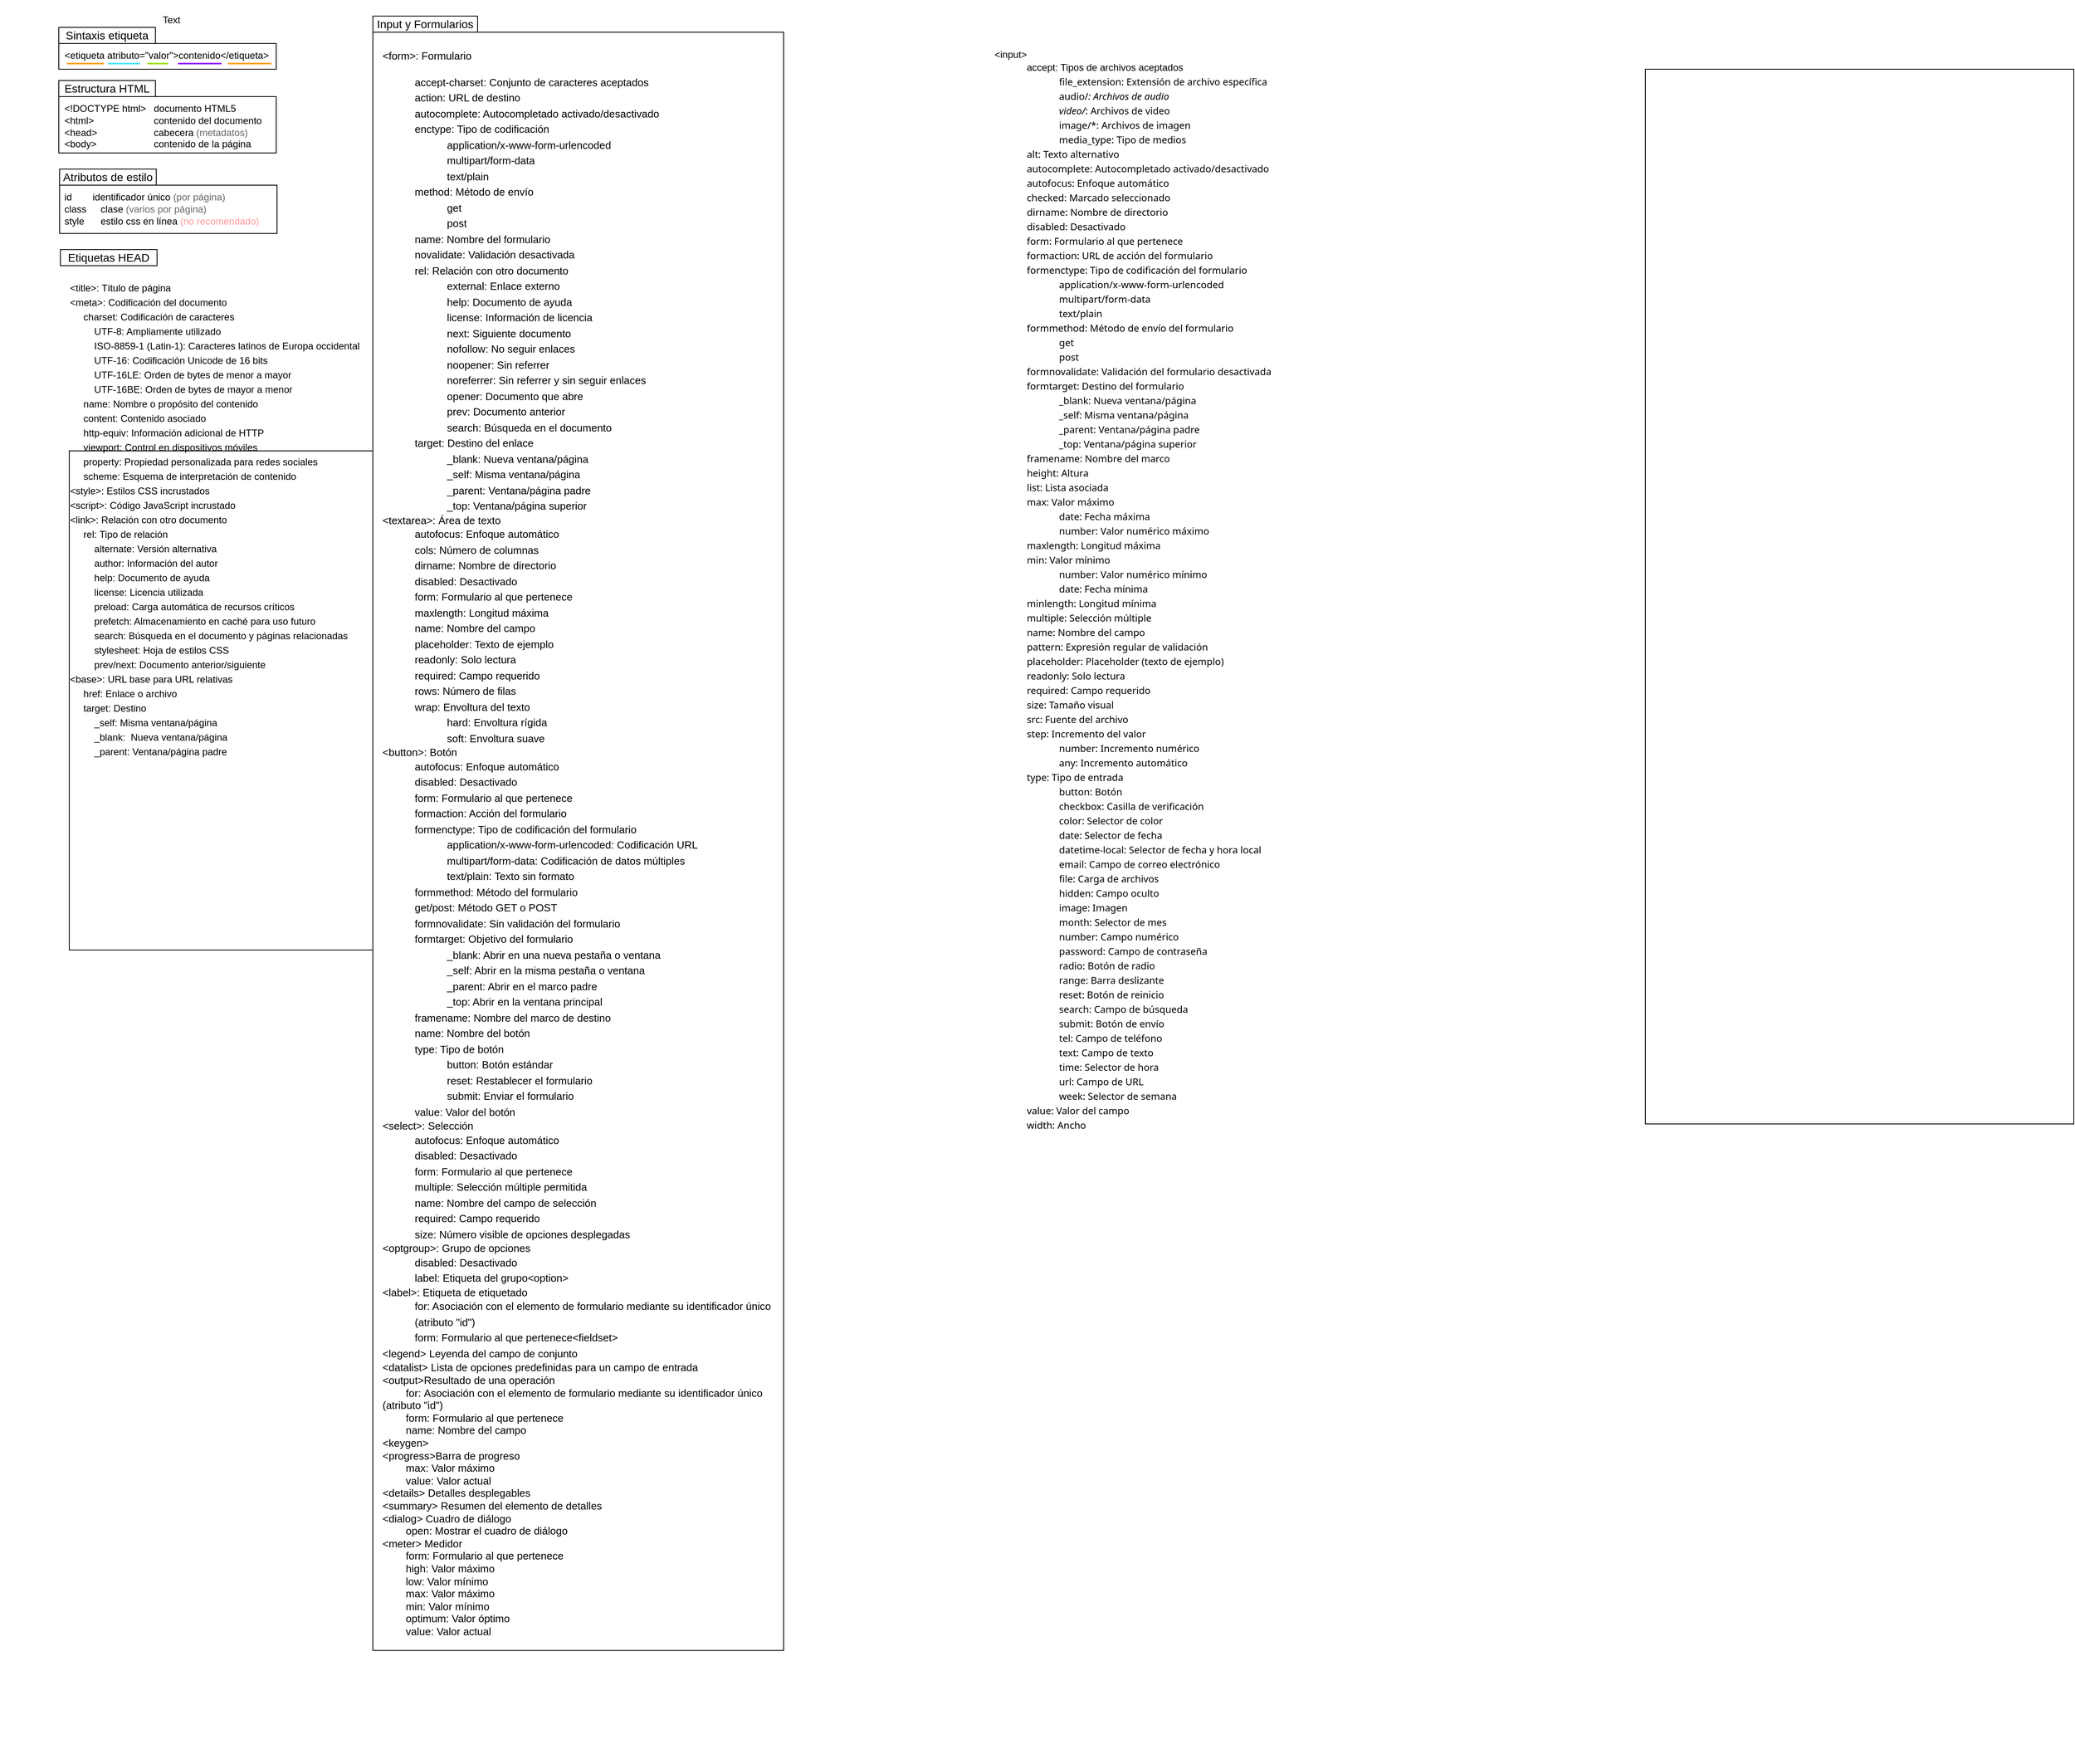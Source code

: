 <mxfile version="21.5.0" type="device">
  <diagram name="Page-1" id="BtlL38MACevSQsDYlHvl">
    <mxGraphModel dx="3144" dy="1263" grid="1" gridSize="10" guides="1" tooltips="1" connect="1" arrows="1" fold="1" page="1" pageScale="1" pageWidth="827" pageHeight="1169" math="0" shadow="0">
      <root>
        <mxCell id="0" />
        <mxCell id="1" parent="0" />
        <mxCell id="lImqcQMAF4fLklukIpsJ-2" value="" style="rounded=0;whiteSpace=wrap;html=1;fillColor=none;" vertex="1" parent="1">
          <mxGeometry x="10" y="54" width="270" height="32" as="geometry" />
        </mxCell>
        <mxCell id="3S5Ztlap3n4OrykRVDyf-1" value="&lt;font style=&quot;font-size: 14px;&quot;&gt;Sintaxis etiqueta&lt;/font&gt;" style="text;html=1;strokeColor=default;fillColor=none;align=center;verticalAlign=middle;whiteSpace=wrap;rounded=0;perimeterSpacing=0;" parent="1" vertex="1">
          <mxGeometry x="10" y="34" width="120" height="20" as="geometry" />
        </mxCell>
        <mxCell id="lImqcQMAF4fLklukIpsJ-1" value="&amp;lt;etiqueta atributo=&quot;valor&quot;&amp;gt;contenido&amp;lt;/etiqueta&amp;gt;" style="text;html=1;strokeColor=none;fillColor=none;align=center;verticalAlign=middle;whiteSpace=wrap;rounded=0;" vertex="1" parent="1">
          <mxGeometry x="9" y="64" width="270" height="10" as="geometry" />
        </mxCell>
        <mxCell id="lImqcQMAF4fLklukIpsJ-3" value="" style="endArrow=none;html=1;rounded=0;strokeWidth=2;strokeColor=#FFA42E;" edge="1" parent="1">
          <mxGeometry width="50" height="50" relative="1" as="geometry">
            <mxPoint x="20" y="79" as="sourcePoint" />
            <mxPoint x="66" y="79" as="targetPoint" />
          </mxGeometry>
        </mxCell>
        <mxCell id="lImqcQMAF4fLklukIpsJ-4" value="" style="endArrow=none;html=1;rounded=0;strokeWidth=2;strokeColor=#FFA42E;" edge="1" parent="1">
          <mxGeometry width="50" height="50" relative="1" as="geometry">
            <mxPoint x="220" y="79" as="sourcePoint" />
            <mxPoint x="274" y="79" as="targetPoint" />
          </mxGeometry>
        </mxCell>
        <mxCell id="lImqcQMAF4fLklukIpsJ-5" value="" style="endArrow=none;html=1;rounded=0;strokeWidth=2;strokeColor=#57E3FF;" edge="1" parent="1">
          <mxGeometry width="50" height="50" relative="1" as="geometry">
            <mxPoint x="71" y="79" as="sourcePoint" />
            <mxPoint x="111" y="79" as="targetPoint" />
          </mxGeometry>
        </mxCell>
        <mxCell id="lImqcQMAF4fLklukIpsJ-6" value="" style="endArrow=none;html=1;rounded=0;strokeWidth=2;strokeColor=#A1E022;" edge="1" parent="1">
          <mxGeometry width="50" height="50" relative="1" as="geometry">
            <mxPoint x="120" y="79" as="sourcePoint" />
            <mxPoint x="146" y="79" as="targetPoint" />
          </mxGeometry>
        </mxCell>
        <mxCell id="lImqcQMAF4fLklukIpsJ-7" value="" style="endArrow=none;html=1;rounded=0;strokeWidth=2;strokeColor=#952BFF;" edge="1" parent="1">
          <mxGeometry width="50" height="50" relative="1" as="geometry">
            <mxPoint x="158" y="79" as="sourcePoint" />
            <mxPoint x="212" y="79" as="targetPoint" />
          </mxGeometry>
        </mxCell>
        <mxCell id="lImqcQMAF4fLklukIpsJ-8" value="" style="rounded=0;whiteSpace=wrap;html=1;fillColor=none;" vertex="1" parent="1">
          <mxGeometry x="10" y="120" width="270" height="70" as="geometry" />
        </mxCell>
        <mxCell id="lImqcQMAF4fLklukIpsJ-9" value="&lt;font style=&quot;font-size: 14px;&quot;&gt;Estructura HTML&lt;/font&gt;" style="text;html=1;strokeColor=default;fillColor=none;align=center;verticalAlign=middle;whiteSpace=wrap;rounded=0;perimeterSpacing=0;" vertex="1" parent="1">
          <mxGeometry x="10" y="100" width="120" height="20" as="geometry" />
        </mxCell>
        <mxCell id="lImqcQMAF4fLklukIpsJ-10" value="&amp;lt;!DOCTYPE html&amp;gt;" style="text;html=1;strokeColor=none;fillColor=none;align=left;verticalAlign=middle;whiteSpace=wrap;rounded=0;" vertex="1" parent="1">
          <mxGeometry x="14.5" y="130" width="111" height="10" as="geometry" />
        </mxCell>
        <mxCell id="lImqcQMAF4fLklukIpsJ-17" value="&amp;lt;html&amp;gt;" style="text;html=1;strokeColor=none;fillColor=none;align=left;verticalAlign=middle;whiteSpace=wrap;rounded=0;" vertex="1" parent="1">
          <mxGeometry x="15" y="145" width="40" height="10" as="geometry" />
        </mxCell>
        <mxCell id="lImqcQMAF4fLklukIpsJ-18" value="&amp;lt;head&amp;gt;" style="text;html=1;strokeColor=none;fillColor=none;align=left;verticalAlign=middle;whiteSpace=wrap;rounded=0;" vertex="1" parent="1">
          <mxGeometry x="14.5" y="160" width="50" height="10" as="geometry" />
        </mxCell>
        <mxCell id="lImqcQMAF4fLklukIpsJ-19" value="&amp;lt;body&amp;gt;" style="text;html=1;strokeColor=none;fillColor=none;align=left;verticalAlign=middle;whiteSpace=wrap;rounded=0;" vertex="1" parent="1">
          <mxGeometry x="15" y="174" width="50" height="10" as="geometry" />
        </mxCell>
        <mxCell id="lImqcQMAF4fLklukIpsJ-20" value="documento HTML5" style="text;html=1;strokeColor=none;fillColor=none;align=left;verticalAlign=middle;whiteSpace=wrap;rounded=0;" vertex="1" parent="1">
          <mxGeometry x="125.5" y="130" width="154.5" height="10" as="geometry" />
        </mxCell>
        <mxCell id="lImqcQMAF4fLklukIpsJ-24" value="" style="rounded=0;whiteSpace=wrap;html=1;fillColor=none;" vertex="1" parent="1">
          <mxGeometry x="11" y="230" width="270" height="60" as="geometry" />
        </mxCell>
        <mxCell id="lImqcQMAF4fLklukIpsJ-21" value="contenido del documento" style="text;html=1;strokeColor=none;fillColor=none;align=left;verticalAlign=middle;whiteSpace=wrap;rounded=0;" vertex="1" parent="1">
          <mxGeometry x="125.5" y="145" width="154.5" height="10" as="geometry" />
        </mxCell>
        <mxCell id="lImqcQMAF4fLklukIpsJ-22" value="cabecera &lt;font color=&quot;#666666&quot;&gt;(metadatos)&lt;/font&gt;" style="text;html=1;strokeColor=none;fillColor=none;align=left;verticalAlign=middle;whiteSpace=wrap;rounded=0;" vertex="1" parent="1">
          <mxGeometry x="125.5" y="160" width="154.5" height="10" as="geometry" />
        </mxCell>
        <mxCell id="lImqcQMAF4fLklukIpsJ-23" value="contenido de la página" style="text;html=1;strokeColor=none;fillColor=none;align=left;verticalAlign=middle;whiteSpace=wrap;rounded=0;" vertex="1" parent="1">
          <mxGeometry x="125.5" y="174" width="154.5" height="10" as="geometry" />
        </mxCell>
        <mxCell id="lImqcQMAF4fLklukIpsJ-25" value="&lt;font style=&quot;font-size: 14px;&quot;&gt;Atributos de estilo&lt;/font&gt;" style="text;html=1;strokeColor=default;fillColor=none;align=center;verticalAlign=middle;whiteSpace=wrap;rounded=0;perimeterSpacing=0;" vertex="1" parent="1">
          <mxGeometry x="11" y="210" width="120" height="20" as="geometry" />
        </mxCell>
        <mxCell id="lImqcQMAF4fLklukIpsJ-26" value="id" style="text;html=1;strokeColor=none;fillColor=none;align=left;verticalAlign=middle;whiteSpace=wrap;rounded=0;" vertex="1" parent="1">
          <mxGeometry x="15" y="240" width="15" height="10" as="geometry" />
        </mxCell>
        <mxCell id="lImqcQMAF4fLklukIpsJ-27" value="class" style="text;html=1;strokeColor=none;fillColor=none;align=left;verticalAlign=middle;whiteSpace=wrap;rounded=0;" vertex="1" parent="1">
          <mxGeometry x="14.5" y="255" width="35.5" height="10" as="geometry" />
        </mxCell>
        <mxCell id="lImqcQMAF4fLklukIpsJ-29" value="style" style="text;html=1;strokeColor=none;fillColor=none;align=left;verticalAlign=middle;whiteSpace=wrap;rounded=0;" vertex="1" parent="1">
          <mxGeometry x="15" y="270" width="25" height="10" as="geometry" />
        </mxCell>
        <mxCell id="lImqcQMAF4fLklukIpsJ-30" value="identificador único &lt;font color=&quot;#666666&quot;&gt;(por página)&lt;/font&gt;" style="text;html=1;strokeColor=none;fillColor=none;align=left;verticalAlign=middle;whiteSpace=wrap;rounded=0;" vertex="1" parent="1">
          <mxGeometry x="50" y="240" width="231" height="10" as="geometry" />
        </mxCell>
        <mxCell id="lImqcQMAF4fLklukIpsJ-31" value="clase &lt;font color=&quot;#666666&quot;&gt;(varios por página)&lt;/font&gt;" style="text;html=1;strokeColor=none;fillColor=none;align=left;verticalAlign=middle;whiteSpace=wrap;rounded=0;" vertex="1" parent="1">
          <mxGeometry x="60" y="255" width="221" height="10" as="geometry" />
        </mxCell>
        <mxCell id="lImqcQMAF4fLklukIpsJ-33" value="estilo css en línea &lt;font color=&quot;#ff9999&quot;&gt;(no recomendado)&lt;/font&gt;" style="text;html=1;strokeColor=none;fillColor=none;align=left;verticalAlign=middle;whiteSpace=wrap;rounded=0;" vertex="1" parent="1">
          <mxGeometry x="60" y="270" width="221" height="10" as="geometry" />
        </mxCell>
        <mxCell id="lImqcQMAF4fLklukIpsJ-80" value="&lt;font style=&quot;font-size: 14px;&quot;&gt;Etiquetas HEAD&lt;/font&gt;" style="text;html=1;strokeColor=default;fillColor=none;align=center;verticalAlign=middle;whiteSpace=wrap;rounded=0;perimeterSpacing=0;" vertex="1" parent="1">
          <mxGeometry x="12" y="310" width="120" height="20" as="geometry" />
        </mxCell>
        <mxCell id="lImqcQMAF4fLklukIpsJ-92" value="&lt;p style=&quot;line-height: 150%;&quot;&gt;&amp;lt;title&amp;gt;: Título de página&lt;br&gt;&amp;lt;meta&amp;gt;: Codificación del documento&lt;br&gt;&lt;span style=&quot;&quot;&gt;&lt;span style=&quot;&quot;&gt;&amp;nbsp;&amp;nbsp;&amp;nbsp;&amp;nbsp;&lt;/span&gt;&lt;/span&gt;&amp;nbsp;charset: Codificación de caracteres&lt;br&gt;&lt;span style=&quot;&quot;&gt;&lt;span style=&quot;&quot;&gt;&amp;nbsp;&amp;nbsp;&amp;nbsp;&amp;nbsp;&lt;/span&gt;&lt;/span&gt;&lt;span style=&quot;&quot;&gt;&lt;span style=&quot;&quot;&gt;&amp;nbsp;&amp;nbsp;&amp;nbsp;&amp;nbsp;&lt;/span&gt;&lt;/span&gt;&amp;nbsp;UTF-8: Ampliamente utilizado&lt;br&gt;&lt;span style=&quot;&quot;&gt;&lt;span style=&quot;&quot;&gt;&amp;nbsp;&amp;nbsp;&amp;nbsp;&amp;nbsp;&lt;/span&gt;&lt;/span&gt;&lt;span style=&quot;&quot;&gt;&lt;span style=&quot;&quot;&gt;&amp;nbsp;&amp;nbsp;&amp;nbsp;&amp;nbsp;&lt;/span&gt;&lt;/span&gt;&amp;nbsp;ISO-8859-1 (Latin-1): Caracteres latinos de Europa occidental&lt;br&gt;&lt;span style=&quot;&quot;&gt;&lt;span style=&quot;&quot;&gt;&amp;nbsp;&amp;nbsp;&amp;nbsp;&amp;nbsp;&lt;/span&gt;&lt;/span&gt;&lt;span style=&quot;&quot;&gt;&lt;span style=&quot;&quot;&gt;&amp;nbsp;&amp;nbsp;&amp;nbsp;&amp;nbsp;&lt;/span&gt;&lt;/span&gt;&amp;nbsp;UTF-16: Codificación Unicode de 16 bits&lt;br&gt;&lt;span style=&quot;&quot;&gt;&lt;span style=&quot;&quot;&gt;&amp;nbsp;&amp;nbsp;&amp;nbsp;&amp;nbsp;&lt;/span&gt;&lt;/span&gt;&lt;span style=&quot;&quot;&gt;&lt;span style=&quot;&quot;&gt;&amp;nbsp;&amp;nbsp;&amp;nbsp;&amp;nbsp;&lt;/span&gt;&lt;/span&gt;&amp;nbsp;UTF-16LE: Orden de bytes de menor a mayor&lt;br&gt;&lt;span style=&quot;&quot;&gt;&lt;span style=&quot;&quot;&gt;&amp;nbsp;&amp;nbsp;&amp;nbsp;&amp;nbsp;&lt;/span&gt;&lt;/span&gt;&lt;span style=&quot;&quot;&gt;&lt;span style=&quot;&quot;&gt;&amp;nbsp;&amp;nbsp;&amp;nbsp;&amp;nbsp;&lt;/span&gt;&lt;/span&gt;&amp;nbsp;UTF-16BE: Orden de bytes de mayor a menor&lt;br&gt;&lt;span style=&quot;&quot;&gt;&lt;span style=&quot;&quot;&gt;&amp;nbsp;&amp;nbsp;&amp;nbsp;&amp;nbsp;&lt;/span&gt;&lt;/span&gt;&amp;nbsp;name: Nombre o propósito del contenido&lt;br&gt;&lt;span style=&quot;&quot;&gt;&lt;span style=&quot;&quot;&gt;&amp;nbsp;&amp;nbsp;&amp;nbsp;&amp;nbsp;&lt;/span&gt;&lt;/span&gt;&amp;nbsp;content: Contenido asociado&lt;br&gt;&lt;span style=&quot;&quot;&gt;&lt;span style=&quot;&quot;&gt;&amp;nbsp;&amp;nbsp;&amp;nbsp;&amp;nbsp;&lt;/span&gt;&lt;/span&gt;&amp;nbsp;http-equiv: Información adicional de HTTP&lt;br&gt;&lt;span style=&quot;&quot;&gt;&lt;span style=&quot;&quot;&gt;&amp;nbsp;&amp;nbsp;&amp;nbsp;&amp;nbsp;&lt;/span&gt;&lt;/span&gt;&amp;nbsp;viewport: Control en dispositivos móviles&lt;br&gt;&lt;span style=&quot;&quot;&gt;&lt;span style=&quot;&quot;&gt;&amp;nbsp;&amp;nbsp;&amp;nbsp;&amp;nbsp;&lt;/span&gt;&lt;/span&gt;&amp;nbsp;property: Propiedad personalizada para redes sociales&lt;br&gt;&lt;span style=&quot;&quot;&gt;&lt;span style=&quot;&quot;&gt;&amp;nbsp;&amp;nbsp;&amp;nbsp;&amp;nbsp;&lt;/span&gt;&lt;/span&gt;&amp;nbsp;scheme: Esquema de interpretación de contenido&lt;br&gt;&amp;lt;style&amp;gt;: Estilos CSS incrustados&lt;br&gt;&amp;lt;script&amp;gt;: Código JavaScript incrustado&lt;br&gt;&amp;lt;link&amp;gt;: Relación con otro documento&lt;br&gt;&lt;span style=&quot;&quot;&gt;&lt;span style=&quot;&quot;&gt;&amp;nbsp;&amp;nbsp;&amp;nbsp;&amp;nbsp;&lt;/span&gt;&lt;/span&gt;&amp;nbsp;rel: Tipo de relación&lt;br&gt;&lt;span style=&quot;&quot;&gt;&lt;span style=&quot;&quot;&gt;&amp;nbsp;&amp;nbsp;&amp;nbsp;&amp;nbsp;&lt;/span&gt;&lt;/span&gt;&lt;span style=&quot;&quot;&gt;&lt;span style=&quot;&quot;&gt;&amp;nbsp;&amp;nbsp;&amp;nbsp;&amp;nbsp;&lt;/span&gt;&lt;/span&gt;&amp;nbsp;alternate: Versión alternativa&lt;br&gt;&lt;span style=&quot;&quot;&gt;&lt;span style=&quot;&quot;&gt;&amp;nbsp;&amp;nbsp;&amp;nbsp;&amp;nbsp;&lt;/span&gt;&lt;/span&gt;&lt;span style=&quot;&quot;&gt;&lt;span style=&quot;&quot;&gt;&amp;nbsp;&amp;nbsp;&amp;nbsp;&amp;nbsp;&lt;/span&gt;&lt;/span&gt;&amp;nbsp;author: Información del autor&lt;br&gt;&lt;span style=&quot;&quot;&gt;&lt;span style=&quot;&quot;&gt;&amp;nbsp;&amp;nbsp;&amp;nbsp;&amp;nbsp;&lt;/span&gt;&lt;/span&gt;&lt;span style=&quot;&quot;&gt;&lt;span style=&quot;&quot;&gt;&amp;nbsp;&amp;nbsp;&amp;nbsp;&amp;nbsp;&lt;/span&gt;&lt;/span&gt;&amp;nbsp;help: Documento de ayuda&lt;br&gt;&lt;span style=&quot;&quot;&gt;&lt;span style=&quot;&quot;&gt;&amp;nbsp;&amp;nbsp;&amp;nbsp;&amp;nbsp;&lt;/span&gt;&lt;/span&gt;&lt;span style=&quot;&quot;&gt;&lt;span style=&quot;&quot;&gt;&amp;nbsp;&amp;nbsp;&amp;nbsp;&amp;nbsp;&lt;/span&gt;&lt;/span&gt;&amp;nbsp;license: Licencia utilizada&lt;br&gt;&lt;span style=&quot;&quot;&gt;&lt;span style=&quot;&quot;&gt;&amp;nbsp;&amp;nbsp;&amp;nbsp;&amp;nbsp;&lt;/span&gt;&lt;/span&gt;&lt;span style=&quot;&quot;&gt;&lt;span style=&quot;&quot;&gt;&amp;nbsp;&amp;nbsp;&amp;nbsp;&amp;nbsp;&lt;/span&gt;&lt;/span&gt;&amp;nbsp;preload: Carga automática de recursos críticos&lt;br&gt;&lt;span style=&quot;&quot;&gt;&lt;span style=&quot;&quot;&gt;&amp;nbsp;&amp;nbsp;&amp;nbsp;&amp;nbsp;&lt;/span&gt;&lt;/span&gt;&lt;span style=&quot;&quot;&gt;&lt;span style=&quot;&quot;&gt;&amp;nbsp;&amp;nbsp;&amp;nbsp;&amp;nbsp;&lt;/span&gt;&lt;/span&gt;&amp;nbsp;prefetch: Almacenamiento en caché para uso futuro&lt;br&gt;&lt;span style=&quot;&quot;&gt;&lt;span style=&quot;&quot;&gt;&amp;nbsp;&amp;nbsp;&amp;nbsp;&amp;nbsp;&lt;/span&gt;&lt;/span&gt;&lt;span style=&quot;&quot;&gt;&lt;span style=&quot;&quot;&gt;&amp;nbsp;&amp;nbsp;&amp;nbsp;&amp;nbsp;&lt;/span&gt;&lt;/span&gt;&amp;nbsp;search: Búsqueda en el documento y páginas relacionadas&lt;br&gt;&lt;span style=&quot;&quot;&gt;&lt;span style=&quot;&quot;&gt;&amp;nbsp;&amp;nbsp;&amp;nbsp;&amp;nbsp;&lt;/span&gt;&lt;/span&gt;&lt;span style=&quot;&quot;&gt;&lt;span style=&quot;&quot;&gt;&amp;nbsp;&amp;nbsp;&amp;nbsp;&amp;nbsp;&lt;/span&gt;&lt;/span&gt;&amp;nbsp;stylesheet: Hoja de estilos CSS&lt;br&gt;&lt;span style=&quot;&quot;&gt;&lt;span style=&quot;&quot;&gt;&amp;nbsp;&amp;nbsp;&amp;nbsp;&amp;nbsp;&lt;/span&gt;&lt;/span&gt;&lt;span style=&quot;&quot;&gt;&lt;span style=&quot;&quot;&gt;&amp;nbsp;&amp;nbsp;&amp;nbsp;&amp;nbsp;&lt;/span&gt;&lt;/span&gt;&amp;nbsp;prev/next: Documento anterior/siguiente&lt;br&gt;&amp;lt;base&amp;gt;: URL base para URL relativas&lt;br&gt;&lt;span style=&quot;&quot;&gt;&lt;span style=&quot;&quot;&gt;&amp;nbsp;&amp;nbsp;&amp;nbsp;&amp;nbsp;&lt;/span&gt;&lt;/span&gt;&amp;nbsp;href: Enlace o archivo&lt;br&gt;&lt;span style=&quot;&quot;&gt;&lt;span style=&quot;&quot;&gt;&amp;nbsp;&amp;nbsp;&amp;nbsp;&amp;nbsp;&lt;/span&gt;&lt;/span&gt;&amp;nbsp;target: Destino&lt;br&gt;&lt;span style=&quot;&quot;&gt;&lt;span style=&quot;&quot;&gt;&amp;nbsp;&amp;nbsp;&amp;nbsp;&amp;nbsp;&lt;/span&gt;&lt;/span&gt;&lt;span style=&quot;&quot;&gt;&lt;span style=&quot;&quot;&gt;&amp;nbsp;&amp;nbsp;&amp;nbsp;&amp;nbsp;&lt;/span&gt;&lt;/span&gt;&amp;nbsp;_self:&amp;nbsp;Misma ventana/página&lt;br&gt;&lt;span style=&quot;&quot;&gt;&lt;span style=&quot;&quot;&gt;&amp;nbsp;&amp;nbsp;&amp;nbsp;&amp;nbsp;&lt;/span&gt;&lt;/span&gt;&lt;span style=&quot;&quot;&gt;&lt;span style=&quot;&quot;&gt;&amp;nbsp;&amp;nbsp;&amp;nbsp;&amp;nbsp;&lt;/span&gt;&lt;/span&gt;&amp;nbsp;_blank:&amp;nbsp; Nueva ventana/página&lt;br&gt;&lt;span style=&quot;&quot;&gt;&lt;span style=&quot;&quot;&gt;&amp;nbsp;&amp;nbsp;&amp;nbsp;&amp;nbsp;&lt;/span&gt;&lt;/span&gt;&lt;span style=&quot;&quot;&gt;&lt;span style=&quot;&quot;&gt;&amp;nbsp;&amp;nbsp;&amp;nbsp;&amp;nbsp;&lt;/span&gt;&lt;/span&gt;&amp;nbsp;_parent:&amp;nbsp;Ventana/página padre&lt;/p&gt;" style="text;html=1;strokeColor=none;fillColor=none;align=left;verticalAlign=top;whiteSpace=wrap;rounded=0;" vertex="1" parent="1">
          <mxGeometry x="22" y="330" width="378" height="650" as="geometry" />
        </mxCell>
        <mxCell id="lImqcQMAF4fLklukIpsJ-94" value="&lt;span style=&quot;font-size: 14px;&quot;&gt;Input y Formularios&lt;/span&gt;" style="text;html=1;strokeColor=default;fillColor=none;align=center;verticalAlign=middle;whiteSpace=wrap;rounded=0;perimeterSpacing=0;" vertex="1" parent="1">
          <mxGeometry x="400" y="20" width="130" height="20" as="geometry" />
        </mxCell>
        <mxCell id="lImqcQMAF4fLklukIpsJ-95" value="&lt;p style=&quot;line-height: 150%; font-size: 13px;&quot;&gt;&lt;font style=&quot;font-size: 13px;&quot;&gt;&amp;lt;form&amp;gt;: Formulario&lt;br style=&quot;border-color: var(--border-color);&quot;&gt;&lt;/font&gt;&lt;/p&gt;&lt;blockquote style=&quot;border: none; margin: 0px 0px 0px 40px; padding: 0px; line-height: 150%; font-size: 13px;&quot;&gt;&lt;font style=&quot;font-size: 13px;&quot;&gt;accept-charset: Conjunto de caracteres aceptados&lt;br style=&quot;border-color: var(--border-color);&quot;&gt;action: URL de destino&lt;br style=&quot;border-color: var(--border-color);&quot;&gt;autocomplete: Autocompletado activado/desactivado&lt;br style=&quot;border-color: var(--border-color);&quot;&gt;enctype: Tipo de codificación&lt;br style=&quot;border-color: var(--border-color);&quot;&gt;&lt;/font&gt;&lt;/blockquote&gt;&lt;blockquote style=&quot;border: none; margin: 0px 0px 0px 40px; padding: 0px; line-height: 150%; font-size: 13px;&quot;&gt;&lt;blockquote style=&quot;border: none; margin: 0px 0px 0px 40px; padding: 0px; line-height: 150%;&quot;&gt;&lt;font style=&quot;font-size: 13px;&quot;&gt;application/x-www-form-urlencoded&lt;/font&gt;&lt;/blockquote&gt;&lt;blockquote style=&quot;border: none; margin: 0px 0px 0px 40px; padding: 0px; line-height: 150%;&quot;&gt;&lt;font style=&quot;font-size: 13px;&quot;&gt;multipart/form-data&lt;/font&gt;&lt;/blockquote&gt;&lt;blockquote style=&quot;border: none; margin: 0px 0px 0px 40px; padding: 0px; line-height: 150%;&quot;&gt;&lt;font style=&quot;font-size: 13px;&quot;&gt;text/plain&lt;/font&gt;&lt;/blockquote&gt;&lt;/blockquote&gt;&lt;blockquote style=&quot;border: none; margin: 0px 0px 0px 40px; padding: 0px; line-height: 150%; font-size: 13px;&quot;&gt;&lt;font style=&quot;font-size: 13px;&quot;&gt;method: Método de envío&lt;br style=&quot;border-color: var(--border-color);&quot;&gt;&lt;/font&gt;&lt;/blockquote&gt;&lt;blockquote style=&quot;border: none; margin: 0px 0px 0px 40px; padding: 0px; line-height: 150%; font-size: 13px;&quot;&gt;&lt;blockquote style=&quot;border: none; margin: 0px 0px 0px 40px; padding: 0px; line-height: 150%;&quot;&gt;&lt;font style=&quot;font-size: 13px;&quot;&gt;get&lt;/font&gt;&lt;/blockquote&gt;&lt;blockquote style=&quot;border: none; margin: 0px 0px 0px 40px; padding: 0px; line-height: 150%;&quot;&gt;&lt;font style=&quot;font-size: 13px;&quot;&gt;post&lt;/font&gt;&lt;/blockquote&gt;&lt;/blockquote&gt;&lt;blockquote style=&quot;border: none; margin: 0px 0px 0px 40px; padding: 0px; line-height: 150%; font-size: 13px;&quot;&gt;&lt;font style=&quot;font-size: 13px;&quot;&gt;name: Nombre del formulario&lt;br style=&quot;border-color: var(--border-color);&quot;&gt;novalidate: Validación desactivada&lt;br style=&quot;border-color: var(--border-color);&quot;&gt;rel: Relación con otro documento&lt;br style=&quot;border-color: var(--border-color);&quot;&gt;&lt;/font&gt;&lt;/blockquote&gt;&lt;blockquote style=&quot;border: none; margin: 0px 0px 0px 40px; padding: 0px; line-height: 150%; font-size: 13px;&quot;&gt;&lt;blockquote style=&quot;border: none; margin: 0px 0px 0px 40px; padding: 0px; line-height: 150%;&quot;&gt;&lt;font style=&quot;font-size: 13px;&quot;&gt;external: Enlace externo&lt;/font&gt;&lt;/blockquote&gt;&lt;blockquote style=&quot;border: none; margin: 0px 0px 0px 40px; padding: 0px; line-height: 150%;&quot;&gt;&lt;font style=&quot;font-size: 13px;&quot;&gt;help: Documento de ayuda&lt;/font&gt;&lt;/blockquote&gt;&lt;blockquote style=&quot;border: none; margin: 0px 0px 0px 40px; padding: 0px; line-height: 150%;&quot;&gt;&lt;font style=&quot;font-size: 13px;&quot;&gt;license: Información de licencia&lt;/font&gt;&lt;/blockquote&gt;&lt;blockquote style=&quot;border: none; margin: 0px 0px 0px 40px; padding: 0px; line-height: 150%;&quot;&gt;&lt;font style=&quot;font-size: 13px;&quot;&gt;next: Siguiente documento&lt;/font&gt;&lt;/blockquote&gt;&lt;blockquote style=&quot;border: none; margin: 0px 0px 0px 40px; padding: 0px; line-height: 150%;&quot;&gt;&lt;font style=&quot;font-size: 13px;&quot;&gt;nofollow: No seguir enlaces&lt;/font&gt;&lt;/blockquote&gt;&lt;blockquote style=&quot;border: none; margin: 0px 0px 0px 40px; padding: 0px; line-height: 150%;&quot;&gt;&lt;font style=&quot;font-size: 13px;&quot;&gt;noopener: Sin referrer&lt;/font&gt;&lt;/blockquote&gt;&lt;blockquote style=&quot;border: none; margin: 0px 0px 0px 40px; padding: 0px; line-height: 150%;&quot;&gt;&lt;font style=&quot;font-size: 13px;&quot;&gt;noreferrer: Sin referrer y sin seguir enlaces&lt;/font&gt;&lt;/blockquote&gt;&lt;blockquote style=&quot;border: none; margin: 0px 0px 0px 40px; padding: 0px; line-height: 150%;&quot;&gt;&lt;font style=&quot;font-size: 13px;&quot;&gt;opener: Documento que abre&lt;/font&gt;&lt;/blockquote&gt;&lt;blockquote style=&quot;border: none; margin: 0px 0px 0px 40px; padding: 0px; line-height: 150%;&quot;&gt;&lt;font style=&quot;font-size: 13px;&quot;&gt;prev: Documento anterior&lt;/font&gt;&lt;/blockquote&gt;&lt;blockquote style=&quot;border: none; margin: 0px 0px 0px 40px; padding: 0px; line-height: 150%;&quot;&gt;&lt;font style=&quot;font-size: 13px;&quot;&gt;search: Búsqueda en el documento&lt;/font&gt;&lt;/blockquote&gt;&lt;/blockquote&gt;&lt;blockquote style=&quot;border: none; margin: 0px 0px 0px 40px; padding: 0px; line-height: 150%; font-size: 13px;&quot;&gt;&lt;font style=&quot;font-size: 13px;&quot;&gt;target: Destino del enlace&lt;br style=&quot;border-color: var(--border-color);&quot;&gt;&lt;/font&gt;&lt;/blockquote&gt;&lt;blockquote style=&quot;border: none; margin: 0px 0px 0px 40px; padding: 0px; line-height: 150%; font-size: 13px;&quot;&gt;&lt;blockquote style=&quot;border: none; margin: 0px 0px 0px 40px; padding: 0px; line-height: 150%;&quot;&gt;&lt;font style=&quot;font-size: 13px;&quot;&gt;_blank: Nueva ventana/página&lt;/font&gt;&lt;/blockquote&gt;&lt;blockquote style=&quot;border: none; margin: 0px 0px 0px 40px; padding: 0px; line-height: 150%;&quot;&gt;&lt;font style=&quot;font-size: 13px;&quot;&gt;_self: Misma ventana/página&lt;/font&gt;&lt;/blockquote&gt;&lt;blockquote style=&quot;border: none; margin: 0px 0px 0px 40px; padding: 0px; line-height: 150%;&quot;&gt;&lt;font style=&quot;font-size: 13px;&quot;&gt;_parent: Ventana/página padre&lt;/font&gt;&lt;/blockquote&gt;&lt;blockquote style=&quot;border: none; margin: 0px 0px 0px 40px; padding: 0px; line-height: 150%;&quot;&gt;&lt;font style=&quot;font-size: 13px;&quot;&gt;_top: Ventana/página superior&lt;/font&gt;&lt;/blockquote&gt;&lt;/blockquote&gt;&lt;font style=&quot;font-size: 13px;&quot;&gt;&amp;lt;textarea&amp;gt;: Área de texto&lt;br&gt;&lt;/font&gt;&lt;blockquote style=&quot;border: none; margin: 0px 0px 0px 40px; padding: 0px; line-height: 150%; font-size: 13px;&quot;&gt;&lt;font style=&quot;font-size: 13px;&quot;&gt;autofocus: Enfoque automático&lt;br style=&quot;border-color: var(--border-color);&quot;&gt;cols: Número de columnas&lt;br style=&quot;border-color: var(--border-color);&quot;&gt;dirname: Nombre de directorio&lt;br style=&quot;border-color: var(--border-color);&quot;&gt;disabled: Desactivado&lt;br style=&quot;border-color: var(--border-color);&quot;&gt;form: Formulario al que pertenece&lt;br style=&quot;border-color: var(--border-color);&quot;&gt;maxlength: Longitud máxima&lt;br style=&quot;border-color: var(--border-color);&quot;&gt;name: Nombre del campo&lt;br style=&quot;border-color: var(--border-color);&quot;&gt;placeholder: Texto de ejemplo&lt;br style=&quot;border-color: var(--border-color);&quot;&gt;readonly: Solo lectura&lt;br style=&quot;border-color: var(--border-color);&quot;&gt;required: Campo requerido&lt;br style=&quot;border-color: var(--border-color);&quot;&gt;rows: Número de filas&lt;br style=&quot;border-color: var(--border-color);&quot;&gt;wrap: Envoltura del texto&lt;br style=&quot;border-color: var(--border-color);&quot;&gt;&lt;/font&gt;&lt;/blockquote&gt;&lt;blockquote style=&quot;border: none; margin: 0px 0px 0px 40px; padding: 0px; line-height: 150%; font-size: 13px;&quot;&gt;&lt;blockquote style=&quot;border: none; margin: 0px 0px 0px 40px; padding: 0px; line-height: 150%;&quot;&gt;&lt;font style=&quot;font-size: 13px;&quot;&gt;hard: Envoltura rígida&lt;/font&gt;&lt;/blockquote&gt;&lt;blockquote style=&quot;border: none; margin: 0px 0px 0px 40px; padding: 0px; line-height: 150%;&quot;&gt;&lt;font style=&quot;font-size: 13px;&quot;&gt;soft: Envoltura suave&lt;/font&gt;&lt;/blockquote&gt;&lt;/blockquote&gt;&lt;font style=&quot;border-color: var(--border-color); font-size: 13px;&quot;&gt;&amp;lt;button&amp;gt;: Botón&lt;br style=&quot;border-color: var(--border-color);&quot;&gt;&lt;/font&gt;&lt;blockquote style=&quot;border: none; margin: 0px 0px 0px 40px; padding: 0px; line-height: 150%; font-size: 13px;&quot;&gt;&lt;font style=&quot;font-size: 13px;&quot;&gt;&lt;font style=&quot;border-color: var(--border-color); font-size: 13px;&quot;&gt;autofocus: Enfoque automático&lt;br style=&quot;border-color: var(--border-color);&quot;&gt;&lt;/font&gt;&lt;font style=&quot;border-color: var(--border-color); font-size: 13px;&quot;&gt;disabled: Desactivado&lt;br style=&quot;border-color: var(--border-color);&quot;&gt;&lt;/font&gt;&lt;font style=&quot;border-color: var(--border-color); font-size: 13px;&quot;&gt;form: Formulario al que pertenece&lt;br style=&quot;border-color: var(--border-color);&quot;&gt;&lt;/font&gt;&lt;font style=&quot;border-color: var(--border-color); font-size: 13px;&quot;&gt;formaction: Acción del formulario&lt;br style=&quot;border-color: var(--border-color);&quot;&gt;&lt;/font&gt;&lt;font style=&quot;border-color: var(--border-color); font-size: 13px;&quot;&gt;formenctype: Tipo de codificación del formulario&lt;/font&gt;&lt;/font&gt;&lt;blockquote style=&quot;border: none; margin: 0px 0px 0px 40px; padding: 0px; line-height: 150%;&quot;&gt;&lt;font style=&quot;border-color: var(--border-color); font-size: 13px;&quot;&gt;application/x-www-form-urlencoded: Codificación URL&lt;/font&gt;&lt;/blockquote&gt;&lt;blockquote style=&quot;border: none; margin: 0px 0px 0px 40px; padding: 0px; line-height: 150%;&quot;&gt;&lt;font style=&quot;border-color: var(--border-color); font-size: 13px;&quot;&gt;&lt;span style=&quot;border-color: var(--border-color);&quot;&gt;multipart/form-data: Codificación de datos múltiples&lt;/span&gt;&lt;/font&gt;&lt;/blockquote&gt;&lt;blockquote style=&quot;border: none; margin: 0px 0px 0px 40px; padding: 0px; line-height: 150%;&quot;&gt;&lt;font style=&quot;border-color: var(--border-color); font-size: 13px;&quot;&gt;&lt;span style=&quot;border-color: var(--border-color);&quot;&gt;text/plain: Texto sin formato&lt;/span&gt;&lt;/font&gt;&lt;/blockquote&gt;&lt;font style=&quot;font-size: 13px;&quot;&gt;&lt;font style=&quot;border-color: var(--border-color); font-size: 13px;&quot;&gt;&lt;span style=&quot;border-color: var(--border-color);&quot;&gt;formmethod: Método del formulario&lt;br style=&quot;border-color: var(--border-color);&quot;&gt;&lt;/span&gt;&lt;/font&gt;&lt;font style=&quot;border-color: var(--border-color); font-size: 13px;&quot;&gt;&lt;span style=&quot;border-color: var(--border-color);&quot;&gt;get/post: Método GET o POST&lt;br style=&quot;border-color: var(--border-color);&quot;&gt;&lt;/span&gt;&lt;/font&gt;&lt;font style=&quot;border-color: var(--border-color); font-size: 13px;&quot;&gt;&lt;span style=&quot;border-color: var(--border-color);&quot;&gt;formnovalidate: Sin validación del formulario&lt;br style=&quot;border-color: var(--border-color);&quot;&gt;&lt;/span&gt;&lt;/font&gt;&lt;font style=&quot;border-color: var(--border-color); font-size: 13px;&quot;&gt;&lt;span style=&quot;border-color: var(--border-color);&quot;&gt;formtarget: Objetivo del formulario&lt;/span&gt;&lt;/font&gt;&lt;/font&gt;&lt;blockquote style=&quot;border: none; margin: 0px 0px 0px 40px; padding: 0px; line-height: 150%;&quot;&gt;&lt;font style=&quot;border-color: var(--border-color); font-size: 13px;&quot;&gt;&lt;span style=&quot;border-color: var(--border-color);&quot;&gt;_blank: Abrir en una nueva pestaña o ventana&lt;/span&gt;&lt;/font&gt;&lt;/blockquote&gt;&lt;blockquote style=&quot;border: none; margin: 0px 0px 0px 40px; padding: 0px; line-height: 150%;&quot;&gt;&lt;font style=&quot;border-color: var(--border-color); font-size: 13px;&quot;&gt;&lt;span style=&quot;border-color: var(--border-color);&quot;&gt;_self: Abrir en la misma pestaña o ventana&lt;/span&gt;&lt;/font&gt;&lt;/blockquote&gt;&lt;blockquote style=&quot;border: none; margin: 0px 0px 0px 40px; padding: 0px; line-height: 150%;&quot;&gt;&lt;font style=&quot;border-color: var(--border-color); font-size: 13px;&quot;&gt;&lt;span style=&quot;border-color: var(--border-color);&quot;&gt;_parent: Abrir en el marco padre&lt;/span&gt;&lt;/font&gt;&lt;/blockquote&gt;&lt;blockquote style=&quot;border: none; margin: 0px 0px 0px 40px; padding: 0px; line-height: 150%;&quot;&gt;&lt;font style=&quot;border-color: var(--border-color); font-size: 13px;&quot;&gt;&lt;span style=&quot;border-color: var(--border-color);&quot;&gt;_top: Abrir en la ventana principal&lt;/span&gt;&lt;/font&gt;&lt;/blockquote&gt;&lt;font style=&quot;font-size: 13px;&quot;&gt;&lt;font style=&quot;border-color: var(--border-color); font-size: 13px;&quot;&gt;&lt;span style=&quot;border-color: var(--border-color);&quot;&gt;framename: Nombre del marco de destino&lt;br style=&quot;border-color: var(--border-color);&quot;&gt;&lt;/span&gt;&lt;/font&gt;&lt;font style=&quot;border-color: var(--border-color); font-size: 13px;&quot;&gt;&lt;span style=&quot;border-color: var(--border-color);&quot;&gt;name: Nombre del botón&lt;br style=&quot;border-color: var(--border-color);&quot;&gt;&lt;/span&gt;&lt;/font&gt;&lt;font style=&quot;border-color: var(--border-color); font-size: 13px;&quot;&gt;&lt;span style=&quot;border-color: var(--border-color);&quot;&gt;type: Tipo de botón&lt;/span&gt;&lt;/font&gt;&lt;/font&gt;&lt;blockquote style=&quot;border: none; margin: 0px 0px 0px 40px; padding: 0px; line-height: 150%;&quot;&gt;&lt;font style=&quot;border-color: var(--border-color); font-size: 13px;&quot;&gt;&lt;span style=&quot;border-color: var(--border-color);&quot;&gt;button: Botón estándar&lt;/span&gt;&lt;/font&gt;&lt;/blockquote&gt;&lt;blockquote style=&quot;border: none; margin: 0px 0px 0px 40px; padding: 0px; line-height: 150%;&quot;&gt;&lt;font style=&quot;border-color: var(--border-color); font-size: 13px;&quot;&gt;&lt;span style=&quot;border-color: var(--border-color);&quot;&gt;reset: Restablecer el formulario&lt;/span&gt;&lt;/font&gt;&lt;/blockquote&gt;&lt;blockquote style=&quot;border: none; margin: 0px 0px 0px 40px; padding: 0px; line-height: 150%;&quot;&gt;&lt;font style=&quot;border-color: var(--border-color); font-size: 13px;&quot;&gt;&lt;span style=&quot;border-color: var(--border-color);&quot;&gt;submit: Enviar el formulario&lt;/span&gt;&lt;/font&gt;&lt;/blockquote&gt;&lt;font style=&quot;border-color: var(--border-color); font-size: 13px;&quot;&gt;&lt;span style=&quot;border-color: var(--border-color);&quot;&gt;value: Valor del botón&lt;/span&gt;&lt;/font&gt;&lt;/blockquote&gt;&lt;font style=&quot;border-color: var(--border-color); font-size: 13px;&quot;&gt;&amp;lt;select&amp;gt;&lt;span style=&quot;border-color: var(--border-color);&quot;&gt;: Selección&lt;br style=&quot;border-color: var(--border-color);&quot;&gt;&lt;/span&gt;&lt;/font&gt;&lt;blockquote style=&quot;border: none; margin: 0px 0px 0px 40px; padding: 0px; line-height: 150%; font-size: 13px;&quot;&gt;&lt;font style=&quot;font-size: 13px;&quot;&gt;&lt;font style=&quot;border-color: var(--border-color); font-size: 13px;&quot;&gt;&lt;span style=&quot;border-color: var(--border-color);&quot;&gt;autofocus: Enfoque automático&lt;br style=&quot;border-color: var(--border-color);&quot;&gt;&lt;/span&gt;&lt;/font&gt;&lt;font style=&quot;border-color: var(--border-color); font-size: 13px;&quot;&gt;&lt;span style=&quot;border-color: var(--border-color);&quot;&gt;disabled: Desactivado&lt;br style=&quot;border-color: var(--border-color);&quot;&gt;&lt;/span&gt;&lt;/font&gt;&lt;font style=&quot;border-color: var(--border-color); font-size: 13px;&quot;&gt;&lt;span style=&quot;border-color: var(--border-color);&quot;&gt;form: Formulario al que pertenece&lt;br style=&quot;border-color: var(--border-color);&quot;&gt;&lt;/span&gt;&lt;/font&gt;&lt;font style=&quot;border-color: var(--border-color); font-size: 13px;&quot;&gt;&lt;span style=&quot;border-color: var(--border-color);&quot;&gt;multiple: Selección múltiple permitida&lt;br style=&quot;border-color: var(--border-color);&quot;&gt;&lt;/span&gt;&lt;/font&gt;&lt;font style=&quot;border-color: var(--border-color); font-size: 13px;&quot;&gt;&lt;span style=&quot;border-color: var(--border-color);&quot;&gt;name: Nombre del campo de selección&lt;br style=&quot;border-color: var(--border-color);&quot;&gt;&lt;/span&gt;&lt;/font&gt;&lt;font style=&quot;border-color: var(--border-color); font-size: 13px;&quot;&gt;&lt;span style=&quot;border-color: var(--border-color);&quot;&gt;required: Campo requerido&lt;br style=&quot;border-color: var(--border-color);&quot;&gt;&lt;/span&gt;&lt;/font&gt;&lt;font style=&quot;border-color: var(--border-color); font-size: 13px;&quot;&gt;&lt;span style=&quot;border-color: var(--border-color);&quot;&gt;size: Número visible de opciones desplegadas&lt;/span&gt;&lt;/font&gt;&lt;/font&gt;&lt;/blockquote&gt;&lt;font style=&quot;font-size: 13px;&quot;&gt;&lt;span style=&quot;&quot;&gt;&amp;lt;optgroup&amp;gt;: Grupo de opciones&lt;/span&gt;&lt;br style=&quot;border-color: var(--border-color);&quot;&gt;&lt;/font&gt;&lt;blockquote style=&quot;border: none; margin: 0px 0px 0px 40px; padding: 0px; line-height: 150%; font-size: 13px;&quot;&gt;&lt;font style=&quot;font-size: 13px;&quot;&gt;disabled: Desactivado&lt;br style=&quot;border-color: var(--border-color);&quot;&gt;label: Etiqueta del grupo&lt;span style=&quot;border-color: var(--border-color);&quot;&gt;&amp;lt;option&amp;gt;&lt;/span&gt;&lt;/font&gt;&lt;/blockquote&gt;&lt;font style=&quot;border-color: var(--border-color); font-size: 13px;&quot;&gt;&amp;lt;label&amp;gt;: Etiqueta de etiquetado&lt;br style=&quot;border-color: var(--border-color);&quot;&gt;&lt;/font&gt;&lt;blockquote style=&quot;border: none; margin: 0px 0px 0px 40px; padding: 0px; line-height: 150%; font-size: 13px;&quot;&gt;&lt;font style=&quot;font-size: 13px;&quot;&gt;&lt;font style=&quot;border-color: var(--border-color); font-size: 13px;&quot;&gt;for: Asociación con el elemento de formulario mediante su identificador único (atributo &quot;id&quot;)&lt;br style=&quot;border-color: var(--border-color);&quot;&gt;&lt;/font&gt;&lt;font style=&quot;border-color: var(--border-color); font-size: 13px;&quot;&gt;form: Formulario al que pertenece&lt;span style=&quot;border-color: var(--border-color);&quot;&gt;&amp;lt;fieldset&amp;gt;&lt;/span&gt;&lt;/font&gt;&lt;/font&gt;&lt;/blockquote&gt;&lt;div style=&quot;border-color: var(--border-color); line-height: 150%; font-size: 13px;&quot;&gt;&lt;span style=&quot;border-color: var(--border-color); background-color: initial;&quot;&gt;&lt;font style=&quot;font-size: 13px;&quot;&gt;&amp;lt;legend&amp;gt; Leyenda del campo de conjunto&lt;/font&gt;&lt;/span&gt;&lt;/div&gt;&lt;font style=&quot;font-size: 13px;&quot;&gt;&lt;span style=&quot;border-color: var(--border-color);&quot;&gt;&amp;lt;datalist&amp;gt;&lt;/span&gt;&lt;span style=&quot;&quot;&gt;&amp;nbsp;Lista de opciones predefinidas para un campo de entrada&lt;/span&gt;&lt;br style=&quot;border-color: var(--border-color);&quot;&gt;&lt;span style=&quot;border-color: var(--border-color);&quot;&gt;&amp;lt;output&amp;gt;&lt;/span&gt;&lt;span style=&quot;&quot;&gt;Resultado de una operación&lt;/span&gt;&lt;br style=&quot;border-color: var(--border-color);&quot;&gt;&lt;span style=&quot;border-color: var(--border-color);&quot;&gt;&lt;span style=&quot;border-color: var(--border-color);&quot;&gt;&amp;nbsp;&amp;nbsp;&amp;nbsp;&amp;nbsp;&lt;span style=&quot;border-color: var(--border-color);&quot;&gt;&lt;span style=&quot;border-color: var(--border-color);&quot;&gt;&amp;nbsp;&amp;nbsp;&amp;nbsp;&amp;nbsp;&lt;/span&gt;&lt;/span&gt;&lt;/span&gt;&lt;/span&gt;&lt;span style=&quot;&quot;&gt;for:&lt;/span&gt;&lt;font style=&quot;border-color: var(--border-color); font-size: 13px;&quot;&gt;&amp;nbsp;Asociación con el elemento de formulario mediante su identificador único (atributo&amp;nbsp;&lt;span style=&quot;border: 0px solid rgb(217, 217, 227); box-sizing: border-box; --tw-border-spacing-x: 0; --tw-border-spacing-y: 0; --tw-translate-x: 0; --tw-translate-y: 0; --tw-rotate: 0; --tw-skew-x: 0; --tw-skew-y: 0; --tw-scale-x: 1; --tw-scale-y: 1; --tw-pan-x: ; --tw-pan-y: ; --tw-pinch-zoom: ; --tw-scroll-snap-strictness: proximity; --tw-gradient-from-position: ; --tw-gradient-via-position: ; --tw-gradient-to-position: ; --tw-ordinal: ; --tw-slashed-zero: ; --tw-numeric-figure: ; --tw-numeric-spacing: ; --tw-numeric-fraction: ; --tw-ring-inset: ; --tw-ring-offset-width: 0px; --tw-ring-offset-color: #fff; --tw-ring-color: rgba(69,89,164,0.5); --tw-ring-offset-shadow: 0 0 transparent; --tw-ring-shadow: 0 0 transparent; --tw-shadow: 0 0 transparent; --tw-shadow-colored: 0 0 transparent; --tw-blur: ; --tw-brightness: ; --tw-contrast: ; --tw-grayscale: ; --tw-hue-rotate: ; --tw-invert: ; --tw-saturate: ; --tw-sepia: ; --tw-drop-shadow: ; --tw-backdrop-blur: ; --tw-backdrop-brightness: ; --tw-backdrop-contrast: ; --tw-backdrop-grayscale: ; --tw-backdrop-hue-rotate: ; --tw-backdrop-invert: ; --tw-backdrop-opacity: ; --tw-backdrop-saturate: ; --tw-backdrop-sepia: ;&quot; class=&quot;hljs-string&quot;&gt;&quot;id&quot;&lt;/span&gt;)&lt;br style=&quot;border-color: var(--border-color);&quot;&gt;&lt;span style=&quot;border: 0px solid rgb(217, 217, 227); box-sizing: border-box; --tw-border-spacing-x: 0; --tw-border-spacing-y: 0; --tw-translate-x: 0; --tw-translate-y: 0; --tw-rotate: 0; --tw-skew-x: 0; --tw-skew-y: 0; --tw-scale-x: 1; --tw-scale-y: 1; --tw-pan-x: ; --tw-pan-y: ; --tw-pinch-zoom: ; --tw-scroll-snap-strictness: proximity; --tw-gradient-from-position: ; --tw-gradient-via-position: ; --tw-gradient-to-position: ; --tw-ordinal: ; --tw-slashed-zero: ; --tw-numeric-figure: ; --tw-numeric-spacing: ; --tw-numeric-fraction: ; --tw-ring-inset: ; --tw-ring-offset-width: 0px; --tw-ring-offset-color: #fff; --tw-ring-color: rgba(69,89,164,0.5); --tw-ring-offset-shadow: 0 0 transparent; --tw-ring-shadow: 0 0 transparent; --tw-shadow: 0 0 transparent; --tw-shadow-colored: 0 0 transparent; --tw-blur: ; --tw-brightness: ; --tw-contrast: ; --tw-grayscale: ; --tw-hue-rotate: ; --tw-invert: ; --tw-saturate: ; --tw-sepia: ; --tw-drop-shadow: ; --tw-backdrop-blur: ; --tw-backdrop-brightness: ; --tw-backdrop-contrast: ; --tw-backdrop-grayscale: ; --tw-backdrop-hue-rotate: ; --tw-backdrop-invert: ; --tw-backdrop-opacity: ; --tw-backdrop-saturate: ; --tw-backdrop-sepia: ;&quot; class=&quot;hljs-symbol&quot;&gt;&lt;span style=&quot;border-color: var(--border-color);&quot;&gt;&lt;span style=&quot;border-color: var(--border-color);&quot;&gt;&amp;nbsp; &amp;nbsp;&amp;nbsp;&lt;span style=&quot;border-color: var(--border-color);&quot;&gt;&lt;span style=&quot;&quot;&gt;&amp;nbsp;&amp;nbsp;&amp;nbsp;&amp;nbsp;&lt;/span&gt;&lt;/span&gt;&lt;/span&gt;&lt;/span&gt;form:&lt;/span&gt;&amp;nbsp;Formulario al que pertenece&lt;br style=&quot;border-color: var(--border-color);&quot;&gt;&lt;span style=&quot;border: 0px solid rgb(217, 217, 227); box-sizing: border-box; --tw-border-spacing-x: 0; --tw-border-spacing-y: 0; --tw-translate-x: 0; --tw-translate-y: 0; --tw-rotate: 0; --tw-skew-x: 0; --tw-skew-y: 0; --tw-scale-x: 1; --tw-scale-y: 1; --tw-pan-x: ; --tw-pan-y: ; --tw-pinch-zoom: ; --tw-scroll-snap-strictness: proximity; --tw-gradient-from-position: ; --tw-gradient-via-position: ; --tw-gradient-to-position: ; --tw-ordinal: ; --tw-slashed-zero: ; --tw-numeric-figure: ; --tw-numeric-spacing: ; --tw-numeric-fraction: ; --tw-ring-inset: ; --tw-ring-offset-width: 0px; --tw-ring-offset-color: #fff; --tw-ring-color: rgba(69,89,164,0.5); --tw-ring-offset-shadow: 0 0 transparent; --tw-ring-shadow: 0 0 transparent; --tw-shadow: 0 0 transparent; --tw-shadow-colored: 0 0 transparent; --tw-blur: ; --tw-brightness: ; --tw-contrast: ; --tw-grayscale: ; --tw-hue-rotate: ; --tw-invert: ; --tw-saturate: ; --tw-sepia: ; --tw-drop-shadow: ; --tw-backdrop-blur: ; --tw-backdrop-brightness: ; --tw-backdrop-contrast: ; --tw-backdrop-grayscale: ; --tw-backdrop-hue-rotate: ; --tw-backdrop-invert: ; --tw-backdrop-opacity: ; --tw-backdrop-saturate: ; --tw-backdrop-sepia: ;&quot; class=&quot;hljs-symbol&quot;&gt;&lt;span style=&quot;white-space: pre;&quot;&gt;&#x9;&lt;/span&gt;name:&lt;/span&gt;&amp;nbsp;Nombre del campo&lt;br style=&quot;border-color: var(--border-color);&quot;&gt;&lt;span style=&quot;border-color: var(--border-color);&quot;&gt;&amp;lt;keygen&amp;gt;&lt;/span&gt;&lt;br style=&quot;border-color: var(--border-color);&quot;&gt;&lt;span style=&quot;border-color: var(--border-color);&quot;&gt;&amp;lt;progress&amp;gt;&lt;/span&gt;Barra de progreso&lt;br style=&quot;border-color: var(--border-color);&quot;&gt;&lt;span style=&quot;border-color: var(--border-color);&quot;&gt;&lt;span style=&quot;border-color: var(--border-color);&quot;&gt;&amp;nbsp;&amp;nbsp;&amp;nbsp;&amp;nbsp;&lt;span style=&quot;white-space: pre;&quot;&gt;&#x9;&lt;/span&gt;&lt;/span&gt;&lt;/span&gt;max: Valor máximo&lt;br style=&quot;border-color: var(--border-color);&quot;&gt;&lt;span style=&quot;border-color: var(--border-color);&quot;&gt;&lt;span style=&quot;border-color: var(--border-color);&quot;&gt;&amp;nbsp;&amp;nbsp;&amp;nbsp;&amp;nbsp;&lt;span style=&quot;white-space: pre;&quot;&gt;&#x9;&lt;/span&gt;&lt;/span&gt;&lt;/span&gt;value: Valor actual&lt;br style=&quot;border-color: var(--border-color);&quot;&gt;&lt;span style=&quot;border-color: var(--border-color);&quot;&gt;&amp;lt;details&amp;gt; Detalles desplegables&lt;/span&gt;&lt;br style=&quot;border-color: var(--border-color);&quot;&gt;&lt;span style=&quot;border-color: var(--border-color);&quot;&gt;&amp;lt;summary&amp;gt; Resumen del elemento de detalles&lt;/span&gt;&lt;br style=&quot;border-color: var(--border-color);&quot;&gt;&lt;span style=&quot;border-color: var(--border-color);&quot;&gt;&amp;lt;dialog&amp;gt; Cuadro de diálogo&lt;br style=&quot;border-color: var(--border-color);&quot;&gt;&lt;/span&gt;&lt;span style=&quot;border-color: var(--border-color);&quot;&gt;&lt;span style=&quot;border-color: var(--border-color);&quot;&gt;&amp;nbsp;&amp;nbsp;&amp;nbsp;&amp;nbsp;&lt;span style=&quot;white-space: pre;&quot;&gt;&#x9;&lt;/span&gt;&lt;/span&gt;&lt;/span&gt;open: Mostrar el cuadro de diálogo&lt;br style=&quot;border-color: var(--border-color);&quot;&gt;&amp;lt;meter&amp;gt; Medidor&lt;br style=&quot;border-color: var(--border-color);&quot;&gt;&lt;span style=&quot;border: 0px solid rgb(217, 217, 227); box-sizing: border-box; --tw-border-spacing-x: 0; --tw-border-spacing-y: 0; --tw-translate-x: 0; --tw-translate-y: 0; --tw-rotate: 0; --tw-skew-x: 0; --tw-skew-y: 0; --tw-scale-x: 1; --tw-scale-y: 1; --tw-pan-x: ; --tw-pan-y: ; --tw-pinch-zoom: ; --tw-scroll-snap-strictness: proximity; --tw-gradient-from-position: ; --tw-gradient-via-position: ; --tw-gradient-to-position: ; --tw-ordinal: ; --tw-slashed-zero: ; --tw-numeric-figure: ; --tw-numeric-spacing: ; --tw-numeric-fraction: ; --tw-ring-inset: ; --tw-ring-offset-width: 0px; --tw-ring-offset-color: #fff; --tw-ring-color: rgba(69,89,164,0.5); --tw-ring-offset-shadow: 0 0 transparent; --tw-ring-shadow: 0 0 transparent; --tw-shadow: 0 0 transparent; --tw-shadow-colored: 0 0 transparent; --tw-blur: ; --tw-brightness: ; --tw-contrast: ; --tw-grayscale: ; --tw-hue-rotate: ; --tw-invert: ; --tw-saturate: ; --tw-sepia: ; --tw-drop-shadow: ; --tw-backdrop-blur: ; --tw-backdrop-brightness: ; --tw-backdrop-contrast: ; --tw-backdrop-grayscale: ; --tw-backdrop-hue-rotate: ; --tw-backdrop-invert: ; --tw-backdrop-opacity: ; --tw-backdrop-saturate: ; --tw-backdrop-sepia: ;&quot; class=&quot;hljs-section&quot;&gt;&lt;span style=&quot;border-color: var(--border-color);&quot;&gt;&lt;span style=&quot;&quot;&gt;&amp;nbsp;&amp;nbsp;&amp;nbsp;&amp;nbsp;&lt;span style=&quot;white-space: pre;&quot;&gt;&#x9;&lt;/span&gt;&lt;/span&gt;&lt;/span&gt;form: Formulario al que pertenece&lt;/span&gt;&lt;br style=&quot;border-color: var(--border-color);&quot;&gt;&lt;span style=&quot;border: 0px solid rgb(217, 217, 227); box-sizing: border-box; --tw-border-spacing-x: 0; --tw-border-spacing-y: 0; --tw-translate-x: 0; --tw-translate-y: 0; --tw-rotate: 0; --tw-skew-x: 0; --tw-skew-y: 0; --tw-scale-x: 1; --tw-scale-y: 1; --tw-pan-x: ; --tw-pan-y: ; --tw-pinch-zoom: ; --tw-scroll-snap-strictness: proximity; --tw-gradient-from-position: ; --tw-gradient-via-position: ; --tw-gradient-to-position: ; --tw-ordinal: ; --tw-slashed-zero: ; --tw-numeric-figure: ; --tw-numeric-spacing: ; --tw-numeric-fraction: ; --tw-ring-inset: ; --tw-ring-offset-width: 0px; --tw-ring-offset-color: #fff; --tw-ring-color: rgba(69,89,164,0.5); --tw-ring-offset-shadow: 0 0 transparent; --tw-ring-shadow: 0 0 transparent; --tw-shadow: 0 0 transparent; --tw-shadow-colored: 0 0 transparent; --tw-blur: ; --tw-brightness: ; --tw-contrast: ; --tw-grayscale: ; --tw-hue-rotate: ; --tw-invert: ; --tw-saturate: ; --tw-sepia: ; --tw-drop-shadow: ; --tw-backdrop-blur: ; --tw-backdrop-brightness: ; --tw-backdrop-contrast: ; --tw-backdrop-grayscale: ; --tw-backdrop-hue-rotate: ; --tw-backdrop-invert: ; --tw-backdrop-opacity: ; --tw-backdrop-saturate: ; --tw-backdrop-sepia: ;&quot; class=&quot;hljs-section&quot;&gt;&lt;span style=&quot;border-color: var(--border-color);&quot;&gt;&lt;span style=&quot;&quot;&gt;&amp;nbsp;&amp;nbsp;&amp;nbsp;&amp;nbsp;&lt;span style=&quot;white-space: pre;&quot;&gt;&#x9;&lt;/span&gt;&lt;/span&gt;&lt;/span&gt;high: Valor máximo&lt;/span&gt;&lt;br style=&quot;border-color: var(--border-color);&quot;&gt;&lt;span style=&quot;border: 0px solid rgb(217, 217, 227); box-sizing: border-box; --tw-border-spacing-x: 0; --tw-border-spacing-y: 0; --tw-translate-x: 0; --tw-translate-y: 0; --tw-rotate: 0; --tw-skew-x: 0; --tw-skew-y: 0; --tw-scale-x: 1; --tw-scale-y: 1; --tw-pan-x: ; --tw-pan-y: ; --tw-pinch-zoom: ; --tw-scroll-snap-strictness: proximity; --tw-gradient-from-position: ; --tw-gradient-via-position: ; --tw-gradient-to-position: ; --tw-ordinal: ; --tw-slashed-zero: ; --tw-numeric-figure: ; --tw-numeric-spacing: ; --tw-numeric-fraction: ; --tw-ring-inset: ; --tw-ring-offset-width: 0px; --tw-ring-offset-color: #fff; --tw-ring-color: rgba(69,89,164,0.5); --tw-ring-offset-shadow: 0 0 transparent; --tw-ring-shadow: 0 0 transparent; --tw-shadow: 0 0 transparent; --tw-shadow-colored: 0 0 transparent; --tw-blur: ; --tw-brightness: ; --tw-contrast: ; --tw-grayscale: ; --tw-hue-rotate: ; --tw-invert: ; --tw-saturate: ; --tw-sepia: ; --tw-drop-shadow: ; --tw-backdrop-blur: ; --tw-backdrop-brightness: ; --tw-backdrop-contrast: ; --tw-backdrop-grayscale: ; --tw-backdrop-hue-rotate: ; --tw-backdrop-invert: ; --tw-backdrop-opacity: ; --tw-backdrop-saturate: ; --tw-backdrop-sepia: ;&quot; class=&quot;hljs-section&quot;&gt;&lt;span style=&quot;border-color: var(--border-color);&quot;&gt;&lt;span style=&quot;&quot;&gt;&amp;nbsp;&amp;nbsp;&amp;nbsp;&amp;nbsp;&lt;span style=&quot;white-space: pre;&quot;&gt;&#x9;&lt;/span&gt;&lt;/span&gt;&lt;/span&gt;low: Valor mínimo&lt;/span&gt;&lt;br style=&quot;border-color: var(--border-color);&quot;&gt;&lt;span style=&quot;border: 0px solid rgb(217, 217, 227); box-sizing: border-box; --tw-border-spacing-x: 0; --tw-border-spacing-y: 0; --tw-translate-x: 0; --tw-translate-y: 0; --tw-rotate: 0; --tw-skew-x: 0; --tw-skew-y: 0; --tw-scale-x: 1; --tw-scale-y: 1; --tw-pan-x: ; --tw-pan-y: ; --tw-pinch-zoom: ; --tw-scroll-snap-strictness: proximity; --tw-gradient-from-position: ; --tw-gradient-via-position: ; --tw-gradient-to-position: ; --tw-ordinal: ; --tw-slashed-zero: ; --tw-numeric-figure: ; --tw-numeric-spacing: ; --tw-numeric-fraction: ; --tw-ring-inset: ; --tw-ring-offset-width: 0px; --tw-ring-offset-color: #fff; --tw-ring-color: rgba(69,89,164,0.5); --tw-ring-offset-shadow: 0 0 transparent; --tw-ring-shadow: 0 0 transparent; --tw-shadow: 0 0 transparent; --tw-shadow-colored: 0 0 transparent; --tw-blur: ; --tw-brightness: ; --tw-contrast: ; --tw-grayscale: ; --tw-hue-rotate: ; --tw-invert: ; --tw-saturate: ; --tw-sepia: ; --tw-drop-shadow: ; --tw-backdrop-blur: ; --tw-backdrop-brightness: ; --tw-backdrop-contrast: ; --tw-backdrop-grayscale: ; --tw-backdrop-hue-rotate: ; --tw-backdrop-invert: ; --tw-backdrop-opacity: ; --tw-backdrop-saturate: ; --tw-backdrop-sepia: ;&quot; class=&quot;hljs-section&quot;&gt;&lt;span style=&quot;border-color: var(--border-color);&quot;&gt;&lt;span style=&quot;&quot;&gt;&amp;nbsp;&amp;nbsp;&amp;nbsp;&amp;nbsp;&lt;span style=&quot;white-space: pre;&quot;&gt;&#x9;&lt;/span&gt;&lt;/span&gt;&lt;/span&gt;max: Valor máximo&lt;/span&gt;&lt;br style=&quot;border-color: var(--border-color);&quot;&gt;&lt;span style=&quot;border: 0px solid rgb(217, 217, 227); box-sizing: border-box; --tw-border-spacing-x: 0; --tw-border-spacing-y: 0; --tw-translate-x: 0; --tw-translate-y: 0; --tw-rotate: 0; --tw-skew-x: 0; --tw-skew-y: 0; --tw-scale-x: 1; --tw-scale-y: 1; --tw-pan-x: ; --tw-pan-y: ; --tw-pinch-zoom: ; --tw-scroll-snap-strictness: proximity; --tw-gradient-from-position: ; --tw-gradient-via-position: ; --tw-gradient-to-position: ; --tw-ordinal: ; --tw-slashed-zero: ; --tw-numeric-figure: ; --tw-numeric-spacing: ; --tw-numeric-fraction: ; --tw-ring-inset: ; --tw-ring-offset-width: 0px; --tw-ring-offset-color: #fff; --tw-ring-color: rgba(69,89,164,0.5); --tw-ring-offset-shadow: 0 0 transparent; --tw-ring-shadow: 0 0 transparent; --tw-shadow: 0 0 transparent; --tw-shadow-colored: 0 0 transparent; --tw-blur: ; --tw-brightness: ; --tw-contrast: ; --tw-grayscale: ; --tw-hue-rotate: ; --tw-invert: ; --tw-saturate: ; --tw-sepia: ; --tw-drop-shadow: ; --tw-backdrop-blur: ; --tw-backdrop-brightness: ; --tw-backdrop-contrast: ; --tw-backdrop-grayscale: ; --tw-backdrop-hue-rotate: ; --tw-backdrop-invert: ; --tw-backdrop-opacity: ; --tw-backdrop-saturate: ; --tw-backdrop-sepia: ;&quot; class=&quot;hljs-section&quot;&gt;&lt;span style=&quot;border-color: var(--border-color);&quot;&gt;&lt;span style=&quot;&quot;&gt;&amp;nbsp;&amp;nbsp;&amp;nbsp;&amp;nbsp;&lt;span style=&quot;white-space: pre;&quot;&gt;&#x9;&lt;/span&gt;&lt;/span&gt;&lt;/span&gt;min: Valor mínimo&lt;/span&gt;&lt;br style=&quot;border-color: var(--border-color);&quot;&gt;&lt;span style=&quot;border: 0px solid rgb(217, 217, 227); box-sizing: border-box; --tw-border-spacing-x: 0; --tw-border-spacing-y: 0; --tw-translate-x: 0; --tw-translate-y: 0; --tw-rotate: 0; --tw-skew-x: 0; --tw-skew-y: 0; --tw-scale-x: 1; --tw-scale-y: 1; --tw-pan-x: ; --tw-pan-y: ; --tw-pinch-zoom: ; --tw-scroll-snap-strictness: proximity; --tw-gradient-from-position: ; --tw-gradient-via-position: ; --tw-gradient-to-position: ; --tw-ordinal: ; --tw-slashed-zero: ; --tw-numeric-figure: ; --tw-numeric-spacing: ; --tw-numeric-fraction: ; --tw-ring-inset: ; --tw-ring-offset-width: 0px; --tw-ring-offset-color: #fff; --tw-ring-color: rgba(69,89,164,0.5); --tw-ring-offset-shadow: 0 0 transparent; --tw-ring-shadow: 0 0 transparent; --tw-shadow: 0 0 transparent; --tw-shadow-colored: 0 0 transparent; --tw-blur: ; --tw-brightness: ; --tw-contrast: ; --tw-grayscale: ; --tw-hue-rotate: ; --tw-invert: ; --tw-saturate: ; --tw-sepia: ; --tw-drop-shadow: ; --tw-backdrop-blur: ; --tw-backdrop-brightness: ; --tw-backdrop-contrast: ; --tw-backdrop-grayscale: ; --tw-backdrop-hue-rotate: ; --tw-backdrop-invert: ; --tw-backdrop-opacity: ; --tw-backdrop-saturate: ; --tw-backdrop-sepia: ;&quot; class=&quot;hljs-section&quot;&gt;&lt;span style=&quot;border-color: var(--border-color);&quot;&gt;&lt;span style=&quot;&quot;&gt;&amp;nbsp;&amp;nbsp;&amp;nbsp;&amp;nbsp;&lt;span style=&quot;white-space: pre;&quot;&gt;&#x9;&lt;/span&gt;&lt;/span&gt;&lt;/span&gt;optimum: Valor óptimo&lt;/span&gt;&lt;br style=&quot;border-color: var(--border-color);&quot;&gt;&lt;span style=&quot;border: 0px solid rgb(217, 217, 227); box-sizing: border-box; --tw-border-spacing-x: 0; --tw-border-spacing-y: 0; --tw-translate-x: 0; --tw-translate-y: 0; --tw-rotate: 0; --tw-skew-x: 0; --tw-skew-y: 0; --tw-scale-x: 1; --tw-scale-y: 1; --tw-pan-x: ; --tw-pan-y: ; --tw-pinch-zoom: ; --tw-scroll-snap-strictness: proximity; --tw-gradient-from-position: ; --tw-gradient-via-position: ; --tw-gradient-to-position: ; --tw-ordinal: ; --tw-slashed-zero: ; --tw-numeric-figure: ; --tw-numeric-spacing: ; --tw-numeric-fraction: ; --tw-ring-inset: ; --tw-ring-offset-width: 0px; --tw-ring-offset-color: #fff; --tw-ring-color: rgba(69,89,164,0.5); --tw-ring-offset-shadow: 0 0 transparent; --tw-ring-shadow: 0 0 transparent; --tw-shadow: 0 0 transparent; --tw-shadow-colored: 0 0 transparent; --tw-blur: ; --tw-brightness: ; --tw-contrast: ; --tw-grayscale: ; --tw-hue-rotate: ; --tw-invert: ; --tw-saturate: ; --tw-sepia: ; --tw-drop-shadow: ; --tw-backdrop-blur: ; --tw-backdrop-brightness: ; --tw-backdrop-contrast: ; --tw-backdrop-grayscale: ; --tw-backdrop-hue-rotate: ; --tw-backdrop-invert: ; --tw-backdrop-opacity: ; --tw-backdrop-saturate: ; --tw-backdrop-sepia: ;&quot; class=&quot;hljs-section&quot;&gt;&lt;span style=&quot;border-color: var(--border-color);&quot;&gt;&lt;span style=&quot;&quot;&gt;&amp;nbsp;&amp;nbsp;&amp;nbsp;&amp;nbsp;&lt;span style=&quot;white-space: pre;&quot;&gt;&#x9;&lt;/span&gt;&lt;/span&gt;&lt;/span&gt;value: Valor actual&lt;/span&gt;&lt;/font&gt;&lt;/font&gt;&lt;br&gt;&lt;br&gt;&lt;br&gt;&lt;br&gt;&lt;br&gt;&lt;br&gt;&lt;br style=&quot;border-color: var(--border-color);&quot;&gt;&lt;blockquote style=&quot;border: none; margin: 0px 0px 0px 40px; padding: 0px; line-height: 18px;&quot;&gt;&lt;br&gt;&lt;/blockquote&gt;&lt;blockquote style=&quot;border: none; margin: 0px 0px 0px 40px; padding: 0px; line-height: 18px;&quot;&gt;&lt;blockquote style=&quot;border: none; margin: 0px 0px 0px 40px; padding: 0px; line-height: 18px;&quot;&gt;&lt;br&gt;&lt;/blockquote&gt;&lt;/blockquote&gt;&lt;p&gt;&lt;/p&gt;" style="text;html=1;strokeColor=none;fillColor=none;align=left;verticalAlign=top;whiteSpace=wrap;rounded=0;labelBorderColor=none;" vertex="1" parent="1">
          <mxGeometry x="410" y="40" width="528" height="2150" as="geometry" />
        </mxCell>
        <mxCell id="lImqcQMAF4fLklukIpsJ-96" value="&lt;font style=&quot;font-size: 12px;&quot;&gt;&lt;br&gt;&lt;br class=&quot;Apple-interchange-newline&quot;&gt;&lt;br&gt;&lt;/font&gt;" style="text;html=1;align=left;verticalAlign=top;resizable=0;points=[];autosize=1;strokeColor=none;fillColor=none;" vertex="1" parent="1">
          <mxGeometry x="-63" y="900" width="20" height="60" as="geometry" />
        </mxCell>
        <mxCell id="lImqcQMAF4fLklukIpsJ-97" value="&lt;font style=&quot;font-size: 12px;&quot;&gt;&lt;span style=&quot;&quot;&gt;&lt;br&gt;&lt;/span&gt;&lt;/font&gt;" style="text;html=1;align=left;verticalAlign=top;resizable=0;points=[];autosize=1;strokeColor=none;fillColor=none;" vertex="1" parent="1">
          <mxGeometry x="1110" width="20" height="30" as="geometry" />
        </mxCell>
        <mxCell id="lImqcQMAF4fLklukIpsJ-100" value="" style="rounded=0;whiteSpace=wrap;html=1;fillColor=none;" vertex="1" parent="1">
          <mxGeometry x="1980" y="86" width="532" height="1310" as="geometry" />
        </mxCell>
        <mxCell id="lImqcQMAF4fLklukIpsJ-99" value="" style="rounded=0;whiteSpace=wrap;html=1;fillColor=none;align=left;verticalAlign=top;" vertex="1" parent="1">
          <mxGeometry x="400" y="40" width="510" height="2010" as="geometry" />
        </mxCell>
        <mxCell id="lImqcQMAF4fLklukIpsJ-98" value="" style="rounded=0;whiteSpace=wrap;html=1;fillColor=none;align=left;verticalAlign=top;" vertex="1" parent="1">
          <mxGeometry x="23" y="560" width="377" height="620" as="geometry" />
        </mxCell>
        <mxCell id="lImqcQMAF4fLklukIpsJ-101" value="&amp;lt;input&amp;gt;&lt;br style=&quot;border-color: var(--border-color);&quot;&gt;&lt;blockquote style=&quot;border: none; margin: 0px 0px 0px 40px; padding: 0px; line-height: 18px;&quot;&gt;&lt;font style=&quot;border-color: var(--border-color);&quot;&gt;accept: Tipos de archivos aceptados&lt;/font&gt;&lt;blockquote style=&quot;border: none; margin: 0px 0px 0px 40px; padding: 0px; line-height: 18px;&quot;&gt;&lt;font style=&quot;border-color: var(--border-color);&quot;&gt;&lt;span style=&quot;border-color: var(--border-color); font-family: Söhne, ui-sans-serif, system-ui, -apple-system, &amp;quot;Segoe UI&amp;quot;, Roboto, Ubuntu, Cantarell, &amp;quot;Noto Sans&amp;quot;, sans-serif, &amp;quot;Helvetica Neue&amp;quot;, Arial, &amp;quot;Apple Color Emoji&amp;quot;, &amp;quot;Segoe UI Emoji&amp;quot;, &amp;quot;Segoe UI Symbol&amp;quot;, &amp;quot;Noto Color Emoji&amp;quot;;&quot;&gt;file_extension: Extensión de archivo específica&lt;/span&gt;&lt;/font&gt;&lt;/blockquote&gt;&lt;blockquote style=&quot;border: none; margin: 0px 0px 0px 40px; padding: 0px; line-height: 18px;&quot;&gt;&lt;font style=&quot;border-color: var(--border-color);&quot;&gt;&lt;span style=&quot;border-color: var(--border-color); font-family: Söhne, ui-sans-serif, system-ui, -apple-system, &amp;quot;Segoe UI&amp;quot;, Roboto, Ubuntu, Cantarell, &amp;quot;Noto Sans&amp;quot;, sans-serif, &amp;quot;Helvetica Neue&amp;quot;, Arial, &amp;quot;Apple Color Emoji&amp;quot;, &amp;quot;Segoe UI Emoji&amp;quot;, &amp;quot;Segoe UI Symbol&amp;quot;, &amp;quot;Noto Color Emoji&amp;quot;;&quot;&gt;audio/&lt;/span&gt;&lt;em style=&quot;border: 0px solid rgb(217, 217, 227); box-sizing: border-box; --tw-border-spacing-x: 0; --tw-border-spacing-y: 0; --tw-translate-x: 0; --tw-translate-y: 0; --tw-rotate: 0; --tw-skew-x: 0; --tw-skew-y: 0; --tw-scale-x: 1; --tw-scale-y: 1; --tw-pan-x: ; --tw-pan-y: ; --tw-pinch-zoom: ; --tw-scroll-snap-strictness: proximity; --tw-gradient-from-position: ; --tw-gradient-via-position: ; --tw-gradient-to-position: ; --tw-ordinal: ; --tw-slashed-zero: ; --tw-numeric-figure: ; --tw-numeric-spacing: ; --tw-numeric-fraction: ; --tw-ring-inset: ; --tw-ring-offset-width: 0px; --tw-ring-offset-color: #fff; --tw-ring-color: rgba(69,89,164,0.5); --tw-ring-offset-shadow: 0 0 transparent; --tw-ring-shadow: 0 0 transparent; --tw-shadow: 0 0 transparent; --tw-shadow-colored: 0 0 transparent; --tw-blur: ; --tw-brightness: ; --tw-contrast: ; --tw-grayscale: ; --tw-hue-rotate: ; --tw-invert: ; --tw-saturate: ; --tw-sepia: ; --tw-drop-shadow: ; --tw-backdrop-blur: ; --tw-backdrop-brightness: ; --tw-backdrop-contrast: ; --tw-backdrop-grayscale: ; --tw-backdrop-hue-rotate: ; --tw-backdrop-invert: ; --tw-backdrop-opacity: ; --tw-backdrop-saturate: ; --tw-backdrop-sepia: ; font-family: Söhne, ui-sans-serif, system-ui, -apple-system, &amp;quot;Segoe UI&amp;quot;, Roboto, Ubuntu, Cantarell, &amp;quot;Noto Sans&amp;quot;, sans-serif, &amp;quot;Helvetica Neue&amp;quot;, Arial, &amp;quot;Apple Color Emoji&amp;quot;, &amp;quot;Segoe UI Emoji&amp;quot;, &amp;quot;Segoe UI Symbol&amp;quot;, &amp;quot;Noto Color Emoji&amp;quot;;&quot;&gt;: Archivos de audio&lt;br style=&quot;border-color: var(--border-color);&quot;&gt;&lt;/em&gt;&lt;/font&gt;&lt;/blockquote&gt;&lt;blockquote style=&quot;border: none; margin: 0px 0px 0px 40px; padding: 0px; line-height: 18px;&quot;&gt;&lt;font style=&quot;border-color: var(--border-color);&quot;&gt;&lt;em style=&quot;border: 0px solid rgb(217, 217, 227); box-sizing: border-box; --tw-border-spacing-x: 0; --tw-border-spacing-y: 0; --tw-translate-x: 0; --tw-translate-y: 0; --tw-rotate: 0; --tw-skew-x: 0; --tw-skew-y: 0; --tw-scale-x: 1; --tw-scale-y: 1; --tw-pan-x: ; --tw-pan-y: ; --tw-pinch-zoom: ; --tw-scroll-snap-strictness: proximity; --tw-gradient-from-position: ; --tw-gradient-via-position: ; --tw-gradient-to-position: ; --tw-ordinal: ; --tw-slashed-zero: ; --tw-numeric-figure: ; --tw-numeric-spacing: ; --tw-numeric-fraction: ; --tw-ring-inset: ; --tw-ring-offset-width: 0px; --tw-ring-offset-color: #fff; --tw-ring-color: rgba(69,89,164,0.5); --tw-ring-offset-shadow: 0 0 transparent; --tw-ring-shadow: 0 0 transparent; --tw-shadow: 0 0 transparent; --tw-shadow-colored: 0 0 transparent; --tw-blur: ; --tw-brightness: ; --tw-contrast: ; --tw-grayscale: ; --tw-hue-rotate: ; --tw-invert: ; --tw-saturate: ; --tw-sepia: ; --tw-drop-shadow: ; --tw-backdrop-blur: ; --tw-backdrop-brightness: ; --tw-backdrop-contrast: ; --tw-backdrop-grayscale: ; --tw-backdrop-hue-rotate: ; --tw-backdrop-invert: ; --tw-backdrop-opacity: ; --tw-backdrop-saturate: ; --tw-backdrop-sepia: ; font-family: Söhne, ui-sans-serif, system-ui, -apple-system, &amp;quot;Segoe UI&amp;quot;, Roboto, Ubuntu, Cantarell, &amp;quot;Noto Sans&amp;quot;, sans-serif, &amp;quot;Helvetica Neue&amp;quot;, Arial, &amp;quot;Apple Color Emoji&amp;quot;, &amp;quot;Segoe UI Emoji&amp;quot;, &amp;quot;Segoe UI Symbol&amp;quot;, &amp;quot;Noto Color Emoji&amp;quot;;&quot;&gt;video/&lt;/em&gt;&lt;span style=&quot;border-color: var(--border-color); font-family: Söhne, ui-sans-serif, system-ui, -apple-system, &amp;quot;Segoe UI&amp;quot;, Roboto, Ubuntu, Cantarell, &amp;quot;Noto Sans&amp;quot;, sans-serif, &amp;quot;Helvetica Neue&amp;quot;, Arial, &amp;quot;Apple Color Emoji&amp;quot;, &amp;quot;Segoe UI Emoji&amp;quot;, &amp;quot;Segoe UI Symbol&amp;quot;, &amp;quot;Noto Color Emoji&amp;quot;;&quot;&gt;: Archivos de video&lt;br style=&quot;border-color: var(--border-color);&quot;&gt;&lt;/span&gt;&lt;/font&gt;&lt;/blockquote&gt;&lt;blockquote style=&quot;border: none; margin: 0px 0px 0px 40px; padding: 0px; line-height: 18px;&quot;&gt;&lt;font style=&quot;border-color: var(--border-color);&quot;&gt;&lt;span style=&quot;border-color: var(--border-color); font-family: Söhne, ui-sans-serif, system-ui, -apple-system, &amp;quot;Segoe UI&amp;quot;, Roboto, Ubuntu, Cantarell, &amp;quot;Noto Sans&amp;quot;, sans-serif, &amp;quot;Helvetica Neue&amp;quot;, Arial, &amp;quot;Apple Color Emoji&amp;quot;, &amp;quot;Segoe UI Emoji&amp;quot;, &amp;quot;Segoe UI Symbol&amp;quot;, &amp;quot;Noto Color Emoji&amp;quot;;&quot;&gt;image/*: Archivos de imagen&lt;/span&gt;&lt;/font&gt;&lt;/blockquote&gt;&lt;blockquote style=&quot;border: none; margin: 0px 0px 0px 40px; padding: 0px; line-height: 18px;&quot;&gt;&lt;font style=&quot;border-color: var(--border-color);&quot;&gt;&lt;span style=&quot;border-color: var(--border-color); font-family: Söhne, ui-sans-serif, system-ui, -apple-system, &amp;quot;Segoe UI&amp;quot;, Roboto, Ubuntu, Cantarell, &amp;quot;Noto Sans&amp;quot;, sans-serif, &amp;quot;Helvetica Neue&amp;quot;, Arial, &amp;quot;Apple Color Emoji&amp;quot;, &amp;quot;Segoe UI Emoji&amp;quot;, &amp;quot;Segoe UI Symbol&amp;quot;, &amp;quot;Noto Color Emoji&amp;quot;;&quot;&gt;media_type: Tipo de medios&lt;/span&gt;&lt;/font&gt;&lt;/blockquote&gt;&lt;font style=&quot;border-color: var(--border-color);&quot;&gt;&lt;span style=&quot;border-color: var(--border-color); font-family: Söhne, ui-sans-serif, system-ui, -apple-system, &amp;quot;Segoe UI&amp;quot;, Roboto, Ubuntu, Cantarell, &amp;quot;Noto Sans&amp;quot;, sans-serif, &amp;quot;Helvetica Neue&amp;quot;, Arial, &amp;quot;Apple Color Emoji&amp;quot;, &amp;quot;Segoe UI Emoji&amp;quot;, &amp;quot;Segoe UI Symbol&amp;quot;, &amp;quot;Noto Color Emoji&amp;quot;;&quot;&gt;alt: Texto alternativo&lt;br style=&quot;border-color: var(--border-color);&quot;&gt;&lt;/span&gt;&lt;/font&gt;&lt;font style=&quot;border-color: var(--border-color);&quot;&gt;&lt;span style=&quot;border-color: var(--border-color); font-family: Söhne, ui-sans-serif, system-ui, -apple-system, &amp;quot;Segoe UI&amp;quot;, Roboto, Ubuntu, Cantarell, &amp;quot;Noto Sans&amp;quot;, sans-serif, &amp;quot;Helvetica Neue&amp;quot;, Arial, &amp;quot;Apple Color Emoji&amp;quot;, &amp;quot;Segoe UI Emoji&amp;quot;, &amp;quot;Segoe UI Symbol&amp;quot;, &amp;quot;Noto Color Emoji&amp;quot;;&quot;&gt;autocomplete: Autocompletado activado/desactivado&lt;br style=&quot;border-color: var(--border-color);&quot;&gt;&lt;/span&gt;&lt;/font&gt;&lt;font style=&quot;border-color: var(--border-color);&quot;&gt;&lt;span style=&quot;border-color: var(--border-color); font-family: Söhne, ui-sans-serif, system-ui, -apple-system, &amp;quot;Segoe UI&amp;quot;, Roboto, Ubuntu, Cantarell, &amp;quot;Noto Sans&amp;quot;, sans-serif, &amp;quot;Helvetica Neue&amp;quot;, Arial, &amp;quot;Apple Color Emoji&amp;quot;, &amp;quot;Segoe UI Emoji&amp;quot;, &amp;quot;Segoe UI Symbol&amp;quot;, &amp;quot;Noto Color Emoji&amp;quot;;&quot;&gt;autofocus: Enfoque automático&lt;br style=&quot;border-color: var(--border-color);&quot;&gt;&lt;/span&gt;&lt;/font&gt;&lt;font style=&quot;border-color: var(--border-color);&quot;&gt;&lt;span style=&quot;border-color: var(--border-color); font-family: Söhne, ui-sans-serif, system-ui, -apple-system, &amp;quot;Segoe UI&amp;quot;, Roboto, Ubuntu, Cantarell, &amp;quot;Noto Sans&amp;quot;, sans-serif, &amp;quot;Helvetica Neue&amp;quot;, Arial, &amp;quot;Apple Color Emoji&amp;quot;, &amp;quot;Segoe UI Emoji&amp;quot;, &amp;quot;Segoe UI Symbol&amp;quot;, &amp;quot;Noto Color Emoji&amp;quot;;&quot;&gt;checked: Marcado seleccionado&lt;br style=&quot;border-color: var(--border-color);&quot;&gt;&lt;/span&gt;&lt;/font&gt;&lt;font style=&quot;border-color: var(--border-color);&quot;&gt;&lt;span style=&quot;border-color: var(--border-color); font-family: Söhne, ui-sans-serif, system-ui, -apple-system, &amp;quot;Segoe UI&amp;quot;, Roboto, Ubuntu, Cantarell, &amp;quot;Noto Sans&amp;quot;, sans-serif, &amp;quot;Helvetica Neue&amp;quot;, Arial, &amp;quot;Apple Color Emoji&amp;quot;, &amp;quot;Segoe UI Emoji&amp;quot;, &amp;quot;Segoe UI Symbol&amp;quot;, &amp;quot;Noto Color Emoji&amp;quot;;&quot;&gt;dirname: Nombre de directorio&lt;br style=&quot;border-color: var(--border-color);&quot;&gt;&lt;/span&gt;&lt;/font&gt;&lt;font style=&quot;border-color: var(--border-color);&quot;&gt;&lt;span style=&quot;border-color: var(--border-color); font-family: Söhne, ui-sans-serif, system-ui, -apple-system, &amp;quot;Segoe UI&amp;quot;, Roboto, Ubuntu, Cantarell, &amp;quot;Noto Sans&amp;quot;, sans-serif, &amp;quot;Helvetica Neue&amp;quot;, Arial, &amp;quot;Apple Color Emoji&amp;quot;, &amp;quot;Segoe UI Emoji&amp;quot;, &amp;quot;Segoe UI Symbol&amp;quot;, &amp;quot;Noto Color Emoji&amp;quot;;&quot;&gt;disabled: Desactivado&lt;br style=&quot;border-color: var(--border-color);&quot;&gt;&lt;/span&gt;&lt;/font&gt;&lt;font style=&quot;border-color: var(--border-color);&quot;&gt;&lt;span style=&quot;border-color: var(--border-color); font-family: Söhne, ui-sans-serif, system-ui, -apple-system, &amp;quot;Segoe UI&amp;quot;, Roboto, Ubuntu, Cantarell, &amp;quot;Noto Sans&amp;quot;, sans-serif, &amp;quot;Helvetica Neue&amp;quot;, Arial, &amp;quot;Apple Color Emoji&amp;quot;, &amp;quot;Segoe UI Emoji&amp;quot;, &amp;quot;Segoe UI Symbol&amp;quot;, &amp;quot;Noto Color Emoji&amp;quot;;&quot;&gt;form: Formulario al que pertenece&lt;br style=&quot;border-color: var(--border-color);&quot;&gt;&lt;/span&gt;&lt;/font&gt;&lt;font style=&quot;border-color: var(--border-color);&quot;&gt;&lt;span style=&quot;border-color: var(--border-color); font-family: Söhne, ui-sans-serif, system-ui, -apple-system, &amp;quot;Segoe UI&amp;quot;, Roboto, Ubuntu, Cantarell, &amp;quot;Noto Sans&amp;quot;, sans-serif, &amp;quot;Helvetica Neue&amp;quot;, Arial, &amp;quot;Apple Color Emoji&amp;quot;, &amp;quot;Segoe UI Emoji&amp;quot;, &amp;quot;Segoe UI Symbol&amp;quot;, &amp;quot;Noto Color Emoji&amp;quot;;&quot;&gt;formaction: URL de acción del formulario&lt;br style=&quot;border-color: var(--border-color);&quot;&gt;&lt;/span&gt;&lt;/font&gt;&lt;font style=&quot;border-color: var(--border-color);&quot;&gt;&lt;span style=&quot;border-color: var(--border-color); font-family: Söhne, ui-sans-serif, system-ui, -apple-system, &amp;quot;Segoe UI&amp;quot;, Roboto, Ubuntu, Cantarell, &amp;quot;Noto Sans&amp;quot;, sans-serif, &amp;quot;Helvetica Neue&amp;quot;, Arial, &amp;quot;Apple Color Emoji&amp;quot;, &amp;quot;Segoe UI Emoji&amp;quot;, &amp;quot;Segoe UI Symbol&amp;quot;, &amp;quot;Noto Color Emoji&amp;quot;;&quot;&gt;formenctype: Tipo de codificación del formulario&lt;/span&gt;&lt;/font&gt;&lt;blockquote style=&quot;border: none; margin: 0px 0px 0px 40px; padding: 0px; line-height: 18px;&quot;&gt;&lt;font style=&quot;border-color: var(--border-color);&quot;&gt;&lt;span style=&quot;border-color: var(--border-color); font-family: Söhne, ui-sans-serif, system-ui, -apple-system, &amp;quot;Segoe UI&amp;quot;, Roboto, Ubuntu, Cantarell, &amp;quot;Noto Sans&amp;quot;, sans-serif, &amp;quot;Helvetica Neue&amp;quot;, Arial, &amp;quot;Apple Color Emoji&amp;quot;, &amp;quot;Segoe UI Emoji&amp;quot;, &amp;quot;Segoe UI Symbol&amp;quot;, &amp;quot;Noto Color Emoji&amp;quot;;&quot;&gt;application/x-www-form-urlencoded&lt;/span&gt;&lt;/font&gt;&lt;/blockquote&gt;&lt;blockquote style=&quot;border: none; margin: 0px 0px 0px 40px; padding: 0px; line-height: 18px;&quot;&gt;&lt;font style=&quot;border-color: var(--border-color);&quot;&gt;&lt;span style=&quot;border-color: var(--border-color); font-family: Söhne, ui-sans-serif, system-ui, -apple-system, &amp;quot;Segoe UI&amp;quot;, Roboto, Ubuntu, Cantarell, &amp;quot;Noto Sans&amp;quot;, sans-serif, &amp;quot;Helvetica Neue&amp;quot;, Arial, &amp;quot;Apple Color Emoji&amp;quot;, &amp;quot;Segoe UI Emoji&amp;quot;, &amp;quot;Segoe UI Symbol&amp;quot;, &amp;quot;Noto Color Emoji&amp;quot;;&quot;&gt;multipart/form-data&lt;/span&gt;&lt;/font&gt;&lt;/blockquote&gt;&lt;blockquote style=&quot;border: none; margin: 0px 0px 0px 40px; padding: 0px; line-height: 18px;&quot;&gt;&lt;font style=&quot;border-color: var(--border-color);&quot;&gt;&lt;span style=&quot;border-color: var(--border-color); font-family: Söhne, ui-sans-serif, system-ui, -apple-system, &amp;quot;Segoe UI&amp;quot;, Roboto, Ubuntu, Cantarell, &amp;quot;Noto Sans&amp;quot;, sans-serif, &amp;quot;Helvetica Neue&amp;quot;, Arial, &amp;quot;Apple Color Emoji&amp;quot;, &amp;quot;Segoe UI Emoji&amp;quot;, &amp;quot;Segoe UI Symbol&amp;quot;, &amp;quot;Noto Color Emoji&amp;quot;;&quot;&gt;text/plain&lt;/span&gt;&lt;/font&gt;&lt;/blockquote&gt;&lt;font style=&quot;border-color: var(--border-color);&quot;&gt;&lt;span style=&quot;border-color: var(--border-color); font-family: Söhne, ui-sans-serif, system-ui, -apple-system, &amp;quot;Segoe UI&amp;quot;, Roboto, Ubuntu, Cantarell, &amp;quot;Noto Sans&amp;quot;, sans-serif, &amp;quot;Helvetica Neue&amp;quot;, Arial, &amp;quot;Apple Color Emoji&amp;quot;, &amp;quot;Segoe UI Emoji&amp;quot;, &amp;quot;Segoe UI Symbol&amp;quot;, &amp;quot;Noto Color Emoji&amp;quot;;&quot;&gt;formmethod: Método de envío del formulario&lt;/span&gt;&lt;/font&gt;&lt;blockquote style=&quot;border: none; margin: 0px 0px 0px 40px; padding: 0px; line-height: 18px;&quot;&gt;&lt;font style=&quot;border-color: var(--border-color);&quot;&gt;&lt;span style=&quot;border-color: var(--border-color); font-family: Söhne, ui-sans-serif, system-ui, -apple-system, &amp;quot;Segoe UI&amp;quot;, Roboto, Ubuntu, Cantarell, &amp;quot;Noto Sans&amp;quot;, sans-serif, &amp;quot;Helvetica Neue&amp;quot;, Arial, &amp;quot;Apple Color Emoji&amp;quot;, &amp;quot;Segoe UI Emoji&amp;quot;, &amp;quot;Segoe UI Symbol&amp;quot;, &amp;quot;Noto Color Emoji&amp;quot;;&quot;&gt;get&lt;/span&gt;&lt;/font&gt;&lt;/blockquote&gt;&lt;blockquote style=&quot;border: none; margin: 0px 0px 0px 40px; padding: 0px; line-height: 18px;&quot;&gt;&lt;font style=&quot;border-color: var(--border-color);&quot;&gt;&lt;span style=&quot;border-color: var(--border-color); font-family: Söhne, ui-sans-serif, system-ui, -apple-system, &amp;quot;Segoe UI&amp;quot;, Roboto, Ubuntu, Cantarell, &amp;quot;Noto Sans&amp;quot;, sans-serif, &amp;quot;Helvetica Neue&amp;quot;, Arial, &amp;quot;Apple Color Emoji&amp;quot;, &amp;quot;Segoe UI Emoji&amp;quot;, &amp;quot;Segoe UI Symbol&amp;quot;, &amp;quot;Noto Color Emoji&amp;quot;;&quot;&gt;post&lt;/span&gt;&lt;/font&gt;&lt;/blockquote&gt;&lt;font style=&quot;border-color: var(--border-color);&quot;&gt;&lt;span style=&quot;border-color: var(--border-color); font-family: Söhne, ui-sans-serif, system-ui, -apple-system, &amp;quot;Segoe UI&amp;quot;, Roboto, Ubuntu, Cantarell, &amp;quot;Noto Sans&amp;quot;, sans-serif, &amp;quot;Helvetica Neue&amp;quot;, Arial, &amp;quot;Apple Color Emoji&amp;quot;, &amp;quot;Segoe UI Emoji&amp;quot;, &amp;quot;Segoe UI Symbol&amp;quot;, &amp;quot;Noto Color Emoji&amp;quot;;&quot;&gt;formnovalidate: Validación del formulario desactivada&lt;br style=&quot;border-color: var(--border-color);&quot;&gt;&lt;/span&gt;&lt;/font&gt;&lt;font style=&quot;border-color: var(--border-color);&quot;&gt;&lt;span style=&quot;border-color: var(--border-color); font-family: Söhne, ui-sans-serif, system-ui, -apple-system, &amp;quot;Segoe UI&amp;quot;, Roboto, Ubuntu, Cantarell, &amp;quot;Noto Sans&amp;quot;, sans-serif, &amp;quot;Helvetica Neue&amp;quot;, Arial, &amp;quot;Apple Color Emoji&amp;quot;, &amp;quot;Segoe UI Emoji&amp;quot;, &amp;quot;Segoe UI Symbol&amp;quot;, &amp;quot;Noto Color Emoji&amp;quot;;&quot;&gt;formtarget: Destino del formulario&lt;/span&gt;&lt;/font&gt;&lt;blockquote style=&quot;border: none; margin: 0px 0px 0px 40px; padding: 0px; line-height: 18px;&quot;&gt;&lt;font style=&quot;border-color: var(--border-color);&quot;&gt;&lt;span style=&quot;border-color: var(--border-color); font-family: Söhne, ui-sans-serif, system-ui, -apple-system, &amp;quot;Segoe UI&amp;quot;, Roboto, Ubuntu, Cantarell, &amp;quot;Noto Sans&amp;quot;, sans-serif, &amp;quot;Helvetica Neue&amp;quot;, Arial, &amp;quot;Apple Color Emoji&amp;quot;, &amp;quot;Segoe UI Emoji&amp;quot;, &amp;quot;Segoe UI Symbol&amp;quot;, &amp;quot;Noto Color Emoji&amp;quot;;&quot;&gt;_blank: Nueva ventana/página&lt;/span&gt;&lt;/font&gt;&lt;/blockquote&gt;&lt;blockquote style=&quot;border: none; margin: 0px 0px 0px 40px; padding: 0px; line-height: 18px;&quot;&gt;&lt;font style=&quot;border-color: var(--border-color);&quot;&gt;&lt;span style=&quot;border-color: var(--border-color); font-family: Söhne, ui-sans-serif, system-ui, -apple-system, &amp;quot;Segoe UI&amp;quot;, Roboto, Ubuntu, Cantarell, &amp;quot;Noto Sans&amp;quot;, sans-serif, &amp;quot;Helvetica Neue&amp;quot;, Arial, &amp;quot;Apple Color Emoji&amp;quot;, &amp;quot;Segoe UI Emoji&amp;quot;, &amp;quot;Segoe UI Symbol&amp;quot;, &amp;quot;Noto Color Emoji&amp;quot;;&quot;&gt;_self: Misma ventana/página&lt;/span&gt;&lt;/font&gt;&lt;/blockquote&gt;&lt;blockquote style=&quot;border: none; margin: 0px 0px 0px 40px; padding: 0px; line-height: 18px;&quot;&gt;&lt;font style=&quot;border-color: var(--border-color);&quot;&gt;&lt;span style=&quot;border-color: var(--border-color); font-family: Söhne, ui-sans-serif, system-ui, -apple-system, &amp;quot;Segoe UI&amp;quot;, Roboto, Ubuntu, Cantarell, &amp;quot;Noto Sans&amp;quot;, sans-serif, &amp;quot;Helvetica Neue&amp;quot;, Arial, &amp;quot;Apple Color Emoji&amp;quot;, &amp;quot;Segoe UI Emoji&amp;quot;, &amp;quot;Segoe UI Symbol&amp;quot;, &amp;quot;Noto Color Emoji&amp;quot;;&quot;&gt;_parent: Ventana/página padre&lt;/span&gt;&lt;/font&gt;&lt;/blockquote&gt;&lt;blockquote style=&quot;border: none; margin: 0px 0px 0px 40px; padding: 0px; line-height: 18px;&quot;&gt;&lt;font style=&quot;border-color: var(--border-color);&quot;&gt;&lt;span style=&quot;border-color: var(--border-color); font-family: Söhne, ui-sans-serif, system-ui, -apple-system, &amp;quot;Segoe UI&amp;quot;, Roboto, Ubuntu, Cantarell, &amp;quot;Noto Sans&amp;quot;, sans-serif, &amp;quot;Helvetica Neue&amp;quot;, Arial, &amp;quot;Apple Color Emoji&amp;quot;, &amp;quot;Segoe UI Emoji&amp;quot;, &amp;quot;Segoe UI Symbol&amp;quot;, &amp;quot;Noto Color Emoji&amp;quot;;&quot;&gt;_top: Ventana/página superior&lt;/span&gt;&lt;/font&gt;&lt;/blockquote&gt;&lt;font style=&quot;border-color: var(--border-color);&quot;&gt;&lt;span style=&quot;border-color: var(--border-color); font-family: Söhne, ui-sans-serif, system-ui, -apple-system, &amp;quot;Segoe UI&amp;quot;, Roboto, Ubuntu, Cantarell, &amp;quot;Noto Sans&amp;quot;, sans-serif, &amp;quot;Helvetica Neue&amp;quot;, Arial, &amp;quot;Apple Color Emoji&amp;quot;, &amp;quot;Segoe UI Emoji&amp;quot;, &amp;quot;Segoe UI Symbol&amp;quot;, &amp;quot;Noto Color Emoji&amp;quot;;&quot;&gt;framename: Nombre del marco&lt;br style=&quot;border-color: var(--border-color);&quot;&gt;&lt;/span&gt;&lt;/font&gt;&lt;font style=&quot;border-color: var(--border-color);&quot;&gt;&lt;span style=&quot;border-color: var(--border-color); font-family: Söhne, ui-sans-serif, system-ui, -apple-system, &amp;quot;Segoe UI&amp;quot;, Roboto, Ubuntu, Cantarell, &amp;quot;Noto Sans&amp;quot;, sans-serif, &amp;quot;Helvetica Neue&amp;quot;, Arial, &amp;quot;Apple Color Emoji&amp;quot;, &amp;quot;Segoe UI Emoji&amp;quot;, &amp;quot;Segoe UI Symbol&amp;quot;, &amp;quot;Noto Color Emoji&amp;quot;;&quot;&gt;height: Altura&lt;br style=&quot;border-color: var(--border-color);&quot;&gt;&lt;/span&gt;&lt;/font&gt;&lt;font style=&quot;border-color: var(--border-color);&quot;&gt;&lt;span style=&quot;border-color: var(--border-color); font-family: Söhne, ui-sans-serif, system-ui, -apple-system, &amp;quot;Segoe UI&amp;quot;, Roboto, Ubuntu, Cantarell, &amp;quot;Noto Sans&amp;quot;, sans-serif, &amp;quot;Helvetica Neue&amp;quot;, Arial, &amp;quot;Apple Color Emoji&amp;quot;, &amp;quot;Segoe UI Emoji&amp;quot;, &amp;quot;Segoe UI Symbol&amp;quot;, &amp;quot;Noto Color Emoji&amp;quot;;&quot;&gt;list: Lista asociada&lt;br style=&quot;border-color: var(--border-color);&quot;&gt;&lt;/span&gt;&lt;/font&gt;&lt;font style=&quot;border-color: var(--border-color);&quot;&gt;&lt;span style=&quot;border-color: var(--border-color); font-family: Söhne, ui-sans-serif, system-ui, -apple-system, &amp;quot;Segoe UI&amp;quot;, Roboto, Ubuntu, Cantarell, &amp;quot;Noto Sans&amp;quot;, sans-serif, &amp;quot;Helvetica Neue&amp;quot;, Arial, &amp;quot;Apple Color Emoji&amp;quot;, &amp;quot;Segoe UI Emoji&amp;quot;, &amp;quot;Segoe UI Symbol&amp;quot;, &amp;quot;Noto Color Emoji&amp;quot;;&quot;&gt;max: Valor máximo&lt;/span&gt;&lt;/font&gt;&lt;blockquote style=&quot;border: none; margin: 0px 0px 0px 40px; padding: 0px; line-height: 18px;&quot;&gt;&lt;font style=&quot;border-color: var(--border-color);&quot;&gt;&lt;span style=&quot;border-color: var(--border-color); font-family: Söhne, ui-sans-serif, system-ui, -apple-system, &amp;quot;Segoe UI&amp;quot;, Roboto, Ubuntu, Cantarell, &amp;quot;Noto Sans&amp;quot;, sans-serif, &amp;quot;Helvetica Neue&amp;quot;, Arial, &amp;quot;Apple Color Emoji&amp;quot;, &amp;quot;Segoe UI Emoji&amp;quot;, &amp;quot;Segoe UI Symbol&amp;quot;, &amp;quot;Noto Color Emoji&amp;quot;;&quot;&gt;date: Fecha máxima&lt;/span&gt;&lt;/font&gt;&lt;/blockquote&gt;&lt;blockquote style=&quot;border: none; margin: 0px 0px 0px 40px; padding: 0px; line-height: 18px;&quot;&gt;&lt;font style=&quot;border-color: var(--border-color);&quot;&gt;&lt;span style=&quot;border-color: var(--border-color); font-family: Söhne, ui-sans-serif, system-ui, -apple-system, &amp;quot;Segoe UI&amp;quot;, Roboto, Ubuntu, Cantarell, &amp;quot;Noto Sans&amp;quot;, sans-serif, &amp;quot;Helvetica Neue&amp;quot;, Arial, &amp;quot;Apple Color Emoji&amp;quot;, &amp;quot;Segoe UI Emoji&amp;quot;, &amp;quot;Segoe UI Symbol&amp;quot;, &amp;quot;Noto Color Emoji&amp;quot;;&quot;&gt;number: Valor numérico máximo&lt;/span&gt;&lt;/font&gt;&lt;/blockquote&gt;&lt;font style=&quot;border-color: var(--border-color);&quot;&gt;&lt;span style=&quot;border-color: var(--border-color); font-family: Söhne, ui-sans-serif, system-ui, -apple-system, &amp;quot;Segoe UI&amp;quot;, Roboto, Ubuntu, Cantarell, &amp;quot;Noto Sans&amp;quot;, sans-serif, &amp;quot;Helvetica Neue&amp;quot;, Arial, &amp;quot;Apple Color Emoji&amp;quot;, &amp;quot;Segoe UI Emoji&amp;quot;, &amp;quot;Segoe UI Symbol&amp;quot;, &amp;quot;Noto Color Emoji&amp;quot;;&quot;&gt;maxlength: Longitud máxima&lt;br style=&quot;border-color: var(--border-color);&quot;&gt;&lt;/span&gt;&lt;/font&gt;&lt;font style=&quot;border-color: var(--border-color);&quot;&gt;&lt;span style=&quot;border-color: var(--border-color); font-family: Söhne, ui-sans-serif, system-ui, -apple-system, &amp;quot;Segoe UI&amp;quot;, Roboto, Ubuntu, Cantarell, &amp;quot;Noto Sans&amp;quot;, sans-serif, &amp;quot;Helvetica Neue&amp;quot;, Arial, &amp;quot;Apple Color Emoji&amp;quot;, &amp;quot;Segoe UI Emoji&amp;quot;, &amp;quot;Segoe UI Symbol&amp;quot;, &amp;quot;Noto Color Emoji&amp;quot;;&quot;&gt;min: Valor mínimo&lt;/span&gt;&lt;/font&gt;&lt;blockquote style=&quot;border: none; margin: 0px 0px 0px 40px; padding: 0px; line-height: 18px;&quot;&gt;&lt;font style=&quot;border-color: var(--border-color);&quot;&gt;&lt;span style=&quot;border-color: var(--border-color); font-family: Söhne, ui-sans-serif, system-ui, -apple-system, &amp;quot;Segoe UI&amp;quot;, Roboto, Ubuntu, Cantarell, &amp;quot;Noto Sans&amp;quot;, sans-serif, &amp;quot;Helvetica Neue&amp;quot;, Arial, &amp;quot;Apple Color Emoji&amp;quot;, &amp;quot;Segoe UI Emoji&amp;quot;, &amp;quot;Segoe UI Symbol&amp;quot;, &amp;quot;Noto Color Emoji&amp;quot;;&quot;&gt;number: Valor numérico mínimo&lt;/span&gt;&lt;/font&gt;&lt;/blockquote&gt;&lt;blockquote style=&quot;border: none; margin: 0px 0px 0px 40px; padding: 0px; line-height: 18px;&quot;&gt;&lt;font style=&quot;border-color: var(--border-color);&quot;&gt;&lt;span style=&quot;border-color: var(--border-color); font-family: Söhne, ui-sans-serif, system-ui, -apple-system, &amp;quot;Segoe UI&amp;quot;, Roboto, Ubuntu, Cantarell, &amp;quot;Noto Sans&amp;quot;, sans-serif, &amp;quot;Helvetica Neue&amp;quot;, Arial, &amp;quot;Apple Color Emoji&amp;quot;, &amp;quot;Segoe UI Emoji&amp;quot;, &amp;quot;Segoe UI Symbol&amp;quot;, &amp;quot;Noto Color Emoji&amp;quot;;&quot;&gt;date: Fecha mínima&lt;/span&gt;&lt;/font&gt;&lt;/blockquote&gt;&lt;font style=&quot;border-color: var(--border-color);&quot;&gt;&lt;span style=&quot;border-color: var(--border-color); font-family: Söhne, ui-sans-serif, system-ui, -apple-system, &amp;quot;Segoe UI&amp;quot;, Roboto, Ubuntu, Cantarell, &amp;quot;Noto Sans&amp;quot;, sans-serif, &amp;quot;Helvetica Neue&amp;quot;, Arial, &amp;quot;Apple Color Emoji&amp;quot;, &amp;quot;Segoe UI Emoji&amp;quot;, &amp;quot;Segoe UI Symbol&amp;quot;, &amp;quot;Noto Color Emoji&amp;quot;;&quot;&gt;minlength: Longitud mínima&lt;br style=&quot;border-color: var(--border-color);&quot;&gt;&lt;/span&gt;&lt;/font&gt;&lt;font style=&quot;border-color: var(--border-color);&quot;&gt;&lt;span style=&quot;border-color: var(--border-color); font-family: Söhne, ui-sans-serif, system-ui, -apple-system, &amp;quot;Segoe UI&amp;quot;, Roboto, Ubuntu, Cantarell, &amp;quot;Noto Sans&amp;quot;, sans-serif, &amp;quot;Helvetica Neue&amp;quot;, Arial, &amp;quot;Apple Color Emoji&amp;quot;, &amp;quot;Segoe UI Emoji&amp;quot;, &amp;quot;Segoe UI Symbol&amp;quot;, &amp;quot;Noto Color Emoji&amp;quot;;&quot;&gt;multiple: Selección múltiple&lt;br style=&quot;border-color: var(--border-color);&quot;&gt;&lt;/span&gt;&lt;/font&gt;&lt;font style=&quot;border-color: var(--border-color);&quot;&gt;&lt;span style=&quot;border-color: var(--border-color); font-family: Söhne, ui-sans-serif, system-ui, -apple-system, &amp;quot;Segoe UI&amp;quot;, Roboto, Ubuntu, Cantarell, &amp;quot;Noto Sans&amp;quot;, sans-serif, &amp;quot;Helvetica Neue&amp;quot;, Arial, &amp;quot;Apple Color Emoji&amp;quot;, &amp;quot;Segoe UI Emoji&amp;quot;, &amp;quot;Segoe UI Symbol&amp;quot;, &amp;quot;Noto Color Emoji&amp;quot;;&quot;&gt;name: Nombre del campo&lt;br style=&quot;border-color: var(--border-color);&quot;&gt;&lt;/span&gt;&lt;/font&gt;&lt;font style=&quot;border-color: var(--border-color);&quot;&gt;&lt;span style=&quot;border-color: var(--border-color); font-family: Söhne, ui-sans-serif, system-ui, -apple-system, &amp;quot;Segoe UI&amp;quot;, Roboto, Ubuntu, Cantarell, &amp;quot;Noto Sans&amp;quot;, sans-serif, &amp;quot;Helvetica Neue&amp;quot;, Arial, &amp;quot;Apple Color Emoji&amp;quot;, &amp;quot;Segoe UI Emoji&amp;quot;, &amp;quot;Segoe UI Symbol&amp;quot;, &amp;quot;Noto Color Emoji&amp;quot;;&quot;&gt;pattern: Expresión regular de validación&lt;br style=&quot;border-color: var(--border-color);&quot;&gt;&lt;/span&gt;&lt;/font&gt;&lt;font style=&quot;border-color: var(--border-color);&quot;&gt;&lt;span style=&quot;border-color: var(--border-color); font-family: Söhne, ui-sans-serif, system-ui, -apple-system, &amp;quot;Segoe UI&amp;quot;, Roboto, Ubuntu, Cantarell, &amp;quot;Noto Sans&amp;quot;, sans-serif, &amp;quot;Helvetica Neue&amp;quot;, Arial, &amp;quot;Apple Color Emoji&amp;quot;, &amp;quot;Segoe UI Emoji&amp;quot;, &amp;quot;Segoe UI Symbol&amp;quot;, &amp;quot;Noto Color Emoji&amp;quot;;&quot;&gt;placeholder: Placeholder (texto de ejemplo)&lt;br style=&quot;border-color: var(--border-color);&quot;&gt;&lt;/span&gt;&lt;/font&gt;&lt;font style=&quot;border-color: var(--border-color);&quot;&gt;&lt;span style=&quot;border-color: var(--border-color); font-family: Söhne, ui-sans-serif, system-ui, -apple-system, &amp;quot;Segoe UI&amp;quot;, Roboto, Ubuntu, Cantarell, &amp;quot;Noto Sans&amp;quot;, sans-serif, &amp;quot;Helvetica Neue&amp;quot;, Arial, &amp;quot;Apple Color Emoji&amp;quot;, &amp;quot;Segoe UI Emoji&amp;quot;, &amp;quot;Segoe UI Symbol&amp;quot;, &amp;quot;Noto Color Emoji&amp;quot;;&quot;&gt;readonly: Solo lectura&lt;br style=&quot;border-color: var(--border-color);&quot;&gt;&lt;/span&gt;&lt;/font&gt;&lt;font style=&quot;border-color: var(--border-color);&quot;&gt;&lt;span style=&quot;border-color: var(--border-color); font-family: Söhne, ui-sans-serif, system-ui, -apple-system, &amp;quot;Segoe UI&amp;quot;, Roboto, Ubuntu, Cantarell, &amp;quot;Noto Sans&amp;quot;, sans-serif, &amp;quot;Helvetica Neue&amp;quot;, Arial, &amp;quot;Apple Color Emoji&amp;quot;, &amp;quot;Segoe UI Emoji&amp;quot;, &amp;quot;Segoe UI Symbol&amp;quot;, &amp;quot;Noto Color Emoji&amp;quot;;&quot;&gt;required: Campo requerido&lt;br style=&quot;border-color: var(--border-color);&quot;&gt;&lt;/span&gt;&lt;/font&gt;&lt;font style=&quot;border-color: var(--border-color);&quot;&gt;&lt;span style=&quot;border-color: var(--border-color); font-family: Söhne, ui-sans-serif, system-ui, -apple-system, &amp;quot;Segoe UI&amp;quot;, Roboto, Ubuntu, Cantarell, &amp;quot;Noto Sans&amp;quot;, sans-serif, &amp;quot;Helvetica Neue&amp;quot;, Arial, &amp;quot;Apple Color Emoji&amp;quot;, &amp;quot;Segoe UI Emoji&amp;quot;, &amp;quot;Segoe UI Symbol&amp;quot;, &amp;quot;Noto Color Emoji&amp;quot;;&quot;&gt;size: Tamaño visual&lt;br style=&quot;border-color: var(--border-color);&quot;&gt;&lt;/span&gt;&lt;/font&gt;&lt;font style=&quot;border-color: var(--border-color);&quot;&gt;&lt;span style=&quot;border-color: var(--border-color); font-family: Söhne, ui-sans-serif, system-ui, -apple-system, &amp;quot;Segoe UI&amp;quot;, Roboto, Ubuntu, Cantarell, &amp;quot;Noto Sans&amp;quot;, sans-serif, &amp;quot;Helvetica Neue&amp;quot;, Arial, &amp;quot;Apple Color Emoji&amp;quot;, &amp;quot;Segoe UI Emoji&amp;quot;, &amp;quot;Segoe UI Symbol&amp;quot;, &amp;quot;Noto Color Emoji&amp;quot;;&quot;&gt;src: Fuente del archivo&lt;br style=&quot;border-color: var(--border-color);&quot;&gt;&lt;/span&gt;&lt;/font&gt;&lt;font style=&quot;border-color: var(--border-color);&quot;&gt;&lt;span style=&quot;border-color: var(--border-color); font-family: Söhne, ui-sans-serif, system-ui, -apple-system, &amp;quot;Segoe UI&amp;quot;, Roboto, Ubuntu, Cantarell, &amp;quot;Noto Sans&amp;quot;, sans-serif, &amp;quot;Helvetica Neue&amp;quot;, Arial, &amp;quot;Apple Color Emoji&amp;quot;, &amp;quot;Segoe UI Emoji&amp;quot;, &amp;quot;Segoe UI Symbol&amp;quot;, &amp;quot;Noto Color Emoji&amp;quot;;&quot;&gt;step: Incremento del valor&lt;/span&gt;&lt;/font&gt;&lt;blockquote style=&quot;border: none; margin: 0px 0px 0px 40px; padding: 0px; line-height: 18px;&quot;&gt;&lt;font style=&quot;border-color: var(--border-color);&quot;&gt;&lt;span style=&quot;border-color: var(--border-color); font-family: Söhne, ui-sans-serif, system-ui, -apple-system, &amp;quot;Segoe UI&amp;quot;, Roboto, Ubuntu, Cantarell, &amp;quot;Noto Sans&amp;quot;, sans-serif, &amp;quot;Helvetica Neue&amp;quot;, Arial, &amp;quot;Apple Color Emoji&amp;quot;, &amp;quot;Segoe UI Emoji&amp;quot;, &amp;quot;Segoe UI Symbol&amp;quot;, &amp;quot;Noto Color Emoji&amp;quot;;&quot;&gt;number: Incremento numérico&lt;/span&gt;&lt;/font&gt;&lt;/blockquote&gt;&lt;blockquote style=&quot;border: none; margin: 0px 0px 0px 40px; padding: 0px; line-height: 18px;&quot;&gt;&lt;font style=&quot;border-color: var(--border-color);&quot;&gt;&lt;span style=&quot;border-color: var(--border-color); font-family: Söhne, ui-sans-serif, system-ui, -apple-system, &amp;quot;Segoe UI&amp;quot;, Roboto, Ubuntu, Cantarell, &amp;quot;Noto Sans&amp;quot;, sans-serif, &amp;quot;Helvetica Neue&amp;quot;, Arial, &amp;quot;Apple Color Emoji&amp;quot;, &amp;quot;Segoe UI Emoji&amp;quot;, &amp;quot;Segoe UI Symbol&amp;quot;, &amp;quot;Noto Color Emoji&amp;quot;;&quot;&gt;any: Incremento automático&lt;/span&gt;&lt;/font&gt;&lt;/blockquote&gt;&lt;font style=&quot;border-color: var(--border-color);&quot;&gt;&lt;span style=&quot;border-color: var(--border-color); font-family: Söhne, ui-sans-serif, system-ui, -apple-system, &amp;quot;Segoe UI&amp;quot;, Roboto, Ubuntu, Cantarell, &amp;quot;Noto Sans&amp;quot;, sans-serif, &amp;quot;Helvetica Neue&amp;quot;, Arial, &amp;quot;Apple Color Emoji&amp;quot;, &amp;quot;Segoe UI Emoji&amp;quot;, &amp;quot;Segoe UI Symbol&amp;quot;, &amp;quot;Noto Color Emoji&amp;quot;;&quot;&gt;type: Tipo de entrada&lt;/span&gt;&lt;/font&gt;&lt;blockquote style=&quot;border: none; margin: 0px 0px 0px 40px; padding: 0px; line-height: 18px;&quot;&gt;&lt;font style=&quot;border-color: var(--border-color);&quot;&gt;&lt;span style=&quot;border-color: var(--border-color); font-family: Söhne, ui-sans-serif, system-ui, -apple-system, &amp;quot;Segoe UI&amp;quot;, Roboto, Ubuntu, Cantarell, &amp;quot;Noto Sans&amp;quot;, sans-serif, &amp;quot;Helvetica Neue&amp;quot;, Arial, &amp;quot;Apple Color Emoji&amp;quot;, &amp;quot;Segoe UI Emoji&amp;quot;, &amp;quot;Segoe UI Symbol&amp;quot;, &amp;quot;Noto Color Emoji&amp;quot;;&quot;&gt;button: Botón&lt;/span&gt;&lt;/font&gt;&lt;/blockquote&gt;&lt;blockquote style=&quot;border: none; margin: 0px 0px 0px 40px; padding: 0px; line-height: 18px;&quot;&gt;&lt;font style=&quot;border-color: var(--border-color);&quot;&gt;&lt;span style=&quot;border-color: var(--border-color); font-family: Söhne, ui-sans-serif, system-ui, -apple-system, &amp;quot;Segoe UI&amp;quot;, Roboto, Ubuntu, Cantarell, &amp;quot;Noto Sans&amp;quot;, sans-serif, &amp;quot;Helvetica Neue&amp;quot;, Arial, &amp;quot;Apple Color Emoji&amp;quot;, &amp;quot;Segoe UI Emoji&amp;quot;, &amp;quot;Segoe UI Symbol&amp;quot;, &amp;quot;Noto Color Emoji&amp;quot;;&quot;&gt;checkbox: Casilla de verificación&lt;/span&gt;&lt;/font&gt;&lt;/blockquote&gt;&lt;blockquote style=&quot;border: none; margin: 0px 0px 0px 40px; padding: 0px; line-height: 18px;&quot;&gt;&lt;font style=&quot;border-color: var(--border-color);&quot;&gt;&lt;span style=&quot;border-color: var(--border-color); font-family: Söhne, ui-sans-serif, system-ui, -apple-system, &amp;quot;Segoe UI&amp;quot;, Roboto, Ubuntu, Cantarell, &amp;quot;Noto Sans&amp;quot;, sans-serif, &amp;quot;Helvetica Neue&amp;quot;, Arial, &amp;quot;Apple Color Emoji&amp;quot;, &amp;quot;Segoe UI Emoji&amp;quot;, &amp;quot;Segoe UI Symbol&amp;quot;, &amp;quot;Noto Color Emoji&amp;quot;;&quot;&gt;color: Selector de color&lt;/span&gt;&lt;/font&gt;&lt;/blockquote&gt;&lt;blockquote style=&quot;border: none; margin: 0px 0px 0px 40px; padding: 0px; line-height: 18px;&quot;&gt;&lt;font style=&quot;border-color: var(--border-color);&quot;&gt;&lt;span style=&quot;border-color: var(--border-color); font-family: Söhne, ui-sans-serif, system-ui, -apple-system, &amp;quot;Segoe UI&amp;quot;, Roboto, Ubuntu, Cantarell, &amp;quot;Noto Sans&amp;quot;, sans-serif, &amp;quot;Helvetica Neue&amp;quot;, Arial, &amp;quot;Apple Color Emoji&amp;quot;, &amp;quot;Segoe UI Emoji&amp;quot;, &amp;quot;Segoe UI Symbol&amp;quot;, &amp;quot;Noto Color Emoji&amp;quot;;&quot;&gt;date: Selector de fecha&lt;/span&gt;&lt;/font&gt;&lt;/blockquote&gt;&lt;blockquote style=&quot;border: none; margin: 0px 0px 0px 40px; padding: 0px; line-height: 18px;&quot;&gt;&lt;font style=&quot;border-color: var(--border-color);&quot;&gt;&lt;span style=&quot;border-color: var(--border-color); font-family: Söhne, ui-sans-serif, system-ui, -apple-system, &amp;quot;Segoe UI&amp;quot;, Roboto, Ubuntu, Cantarell, &amp;quot;Noto Sans&amp;quot;, sans-serif, &amp;quot;Helvetica Neue&amp;quot;, Arial, &amp;quot;Apple Color Emoji&amp;quot;, &amp;quot;Segoe UI Emoji&amp;quot;, &amp;quot;Segoe UI Symbol&amp;quot;, &amp;quot;Noto Color Emoji&amp;quot;;&quot;&gt;datetime-local: Selector de fecha y hora local&lt;/span&gt;&lt;/font&gt;&lt;/blockquote&gt;&lt;blockquote style=&quot;border: none; margin: 0px 0px 0px 40px; padding: 0px; line-height: 18px;&quot;&gt;&lt;font style=&quot;border-color: var(--border-color);&quot;&gt;&lt;span style=&quot;border-color: var(--border-color); font-family: Söhne, ui-sans-serif, system-ui, -apple-system, &amp;quot;Segoe UI&amp;quot;, Roboto, Ubuntu, Cantarell, &amp;quot;Noto Sans&amp;quot;, sans-serif, &amp;quot;Helvetica Neue&amp;quot;, Arial, &amp;quot;Apple Color Emoji&amp;quot;, &amp;quot;Segoe UI Emoji&amp;quot;, &amp;quot;Segoe UI Symbol&amp;quot;, &amp;quot;Noto Color Emoji&amp;quot;;&quot;&gt;email: Campo de correo electrónico&lt;/span&gt;&lt;/font&gt;&lt;/blockquote&gt;&lt;blockquote style=&quot;border: none; margin: 0px 0px 0px 40px; padding: 0px; line-height: 18px;&quot;&gt;&lt;font style=&quot;border-color: var(--border-color);&quot;&gt;&lt;span style=&quot;border-color: var(--border-color); font-family: Söhne, ui-sans-serif, system-ui, -apple-system, &amp;quot;Segoe UI&amp;quot;, Roboto, Ubuntu, Cantarell, &amp;quot;Noto Sans&amp;quot;, sans-serif, &amp;quot;Helvetica Neue&amp;quot;, Arial, &amp;quot;Apple Color Emoji&amp;quot;, &amp;quot;Segoe UI Emoji&amp;quot;, &amp;quot;Segoe UI Symbol&amp;quot;, &amp;quot;Noto Color Emoji&amp;quot;;&quot;&gt;file: Carga de archivos&lt;/span&gt;&lt;/font&gt;&lt;/blockquote&gt;&lt;blockquote style=&quot;border: none; margin: 0px 0px 0px 40px; padding: 0px; line-height: 18px;&quot;&gt;&lt;font style=&quot;border-color: var(--border-color);&quot;&gt;&lt;span style=&quot;border-color: var(--border-color); font-family: Söhne, ui-sans-serif, system-ui, -apple-system, &amp;quot;Segoe UI&amp;quot;, Roboto, Ubuntu, Cantarell, &amp;quot;Noto Sans&amp;quot;, sans-serif, &amp;quot;Helvetica Neue&amp;quot;, Arial, &amp;quot;Apple Color Emoji&amp;quot;, &amp;quot;Segoe UI Emoji&amp;quot;, &amp;quot;Segoe UI Symbol&amp;quot;, &amp;quot;Noto Color Emoji&amp;quot;;&quot;&gt;hidden: Campo oculto&lt;/span&gt;&lt;/font&gt;&lt;/blockquote&gt;&lt;blockquote style=&quot;border: none; margin: 0px 0px 0px 40px; padding: 0px; line-height: 18px;&quot;&gt;&lt;font style=&quot;border-color: var(--border-color);&quot;&gt;&lt;span style=&quot;border-color: var(--border-color); font-family: Söhne, ui-sans-serif, system-ui, -apple-system, &amp;quot;Segoe UI&amp;quot;, Roboto, Ubuntu, Cantarell, &amp;quot;Noto Sans&amp;quot;, sans-serif, &amp;quot;Helvetica Neue&amp;quot;, Arial, &amp;quot;Apple Color Emoji&amp;quot;, &amp;quot;Segoe UI Emoji&amp;quot;, &amp;quot;Segoe UI Symbol&amp;quot;, &amp;quot;Noto Color Emoji&amp;quot;;&quot;&gt;image: Imagen&lt;/span&gt;&lt;/font&gt;&lt;/blockquote&gt;&lt;blockquote style=&quot;border: none; margin: 0px 0px 0px 40px; padding: 0px; line-height: 18px;&quot;&gt;&lt;font style=&quot;border-color: var(--border-color);&quot;&gt;&lt;span style=&quot;border-color: var(--border-color); font-family: Söhne, ui-sans-serif, system-ui, -apple-system, &amp;quot;Segoe UI&amp;quot;, Roboto, Ubuntu, Cantarell, &amp;quot;Noto Sans&amp;quot;, sans-serif, &amp;quot;Helvetica Neue&amp;quot;, Arial, &amp;quot;Apple Color Emoji&amp;quot;, &amp;quot;Segoe UI Emoji&amp;quot;, &amp;quot;Segoe UI Symbol&amp;quot;, &amp;quot;Noto Color Emoji&amp;quot;;&quot;&gt;month: Selector de mes&lt;/span&gt;&lt;/font&gt;&lt;/blockquote&gt;&lt;blockquote style=&quot;border: none; margin: 0px 0px 0px 40px; padding: 0px; line-height: 18px;&quot;&gt;&lt;font style=&quot;border-color: var(--border-color);&quot;&gt;&lt;span style=&quot;border-color: var(--border-color); font-family: Söhne, ui-sans-serif, system-ui, -apple-system, &amp;quot;Segoe UI&amp;quot;, Roboto, Ubuntu, Cantarell, &amp;quot;Noto Sans&amp;quot;, sans-serif, &amp;quot;Helvetica Neue&amp;quot;, Arial, &amp;quot;Apple Color Emoji&amp;quot;, &amp;quot;Segoe UI Emoji&amp;quot;, &amp;quot;Segoe UI Symbol&amp;quot;, &amp;quot;Noto Color Emoji&amp;quot;;&quot;&gt;number: Campo numérico&lt;/span&gt;&lt;/font&gt;&lt;/blockquote&gt;&lt;blockquote style=&quot;border: none; margin: 0px 0px 0px 40px; padding: 0px; line-height: 18px;&quot;&gt;&lt;font style=&quot;border-color: var(--border-color);&quot;&gt;&lt;span style=&quot;border-color: var(--border-color); font-family: Söhne, ui-sans-serif, system-ui, -apple-system, &amp;quot;Segoe UI&amp;quot;, Roboto, Ubuntu, Cantarell, &amp;quot;Noto Sans&amp;quot;, sans-serif, &amp;quot;Helvetica Neue&amp;quot;, Arial, &amp;quot;Apple Color Emoji&amp;quot;, &amp;quot;Segoe UI Emoji&amp;quot;, &amp;quot;Segoe UI Symbol&amp;quot;, &amp;quot;Noto Color Emoji&amp;quot;;&quot;&gt;password: Campo de contraseña&lt;/span&gt;&lt;/font&gt;&lt;/blockquote&gt;&lt;blockquote style=&quot;border: none; margin: 0px 0px 0px 40px; padding: 0px; line-height: 18px;&quot;&gt;&lt;font style=&quot;border-color: var(--border-color);&quot;&gt;&lt;span style=&quot;border-color: var(--border-color); font-family: Söhne, ui-sans-serif, system-ui, -apple-system, &amp;quot;Segoe UI&amp;quot;, Roboto, Ubuntu, Cantarell, &amp;quot;Noto Sans&amp;quot;, sans-serif, &amp;quot;Helvetica Neue&amp;quot;, Arial, &amp;quot;Apple Color Emoji&amp;quot;, &amp;quot;Segoe UI Emoji&amp;quot;, &amp;quot;Segoe UI Symbol&amp;quot;, &amp;quot;Noto Color Emoji&amp;quot;;&quot;&gt;radio: Botón de radio&lt;/span&gt;&lt;/font&gt;&lt;/blockquote&gt;&lt;blockquote style=&quot;border: none; margin: 0px 0px 0px 40px; padding: 0px; line-height: 18px;&quot;&gt;&lt;font style=&quot;border-color: var(--border-color);&quot;&gt;&lt;span style=&quot;border-color: var(--border-color); font-family: Söhne, ui-sans-serif, system-ui, -apple-system, &amp;quot;Segoe UI&amp;quot;, Roboto, Ubuntu, Cantarell, &amp;quot;Noto Sans&amp;quot;, sans-serif, &amp;quot;Helvetica Neue&amp;quot;, Arial, &amp;quot;Apple Color Emoji&amp;quot;, &amp;quot;Segoe UI Emoji&amp;quot;, &amp;quot;Segoe UI Symbol&amp;quot;, &amp;quot;Noto Color Emoji&amp;quot;;&quot;&gt;range: Barra deslizante&lt;/span&gt;&lt;/font&gt;&lt;/blockquote&gt;&lt;blockquote style=&quot;border: none; margin: 0px 0px 0px 40px; padding: 0px; line-height: 18px;&quot;&gt;&lt;font style=&quot;border-color: var(--border-color);&quot;&gt;&lt;span style=&quot;border-color: var(--border-color); font-family: Söhne, ui-sans-serif, system-ui, -apple-system, &amp;quot;Segoe UI&amp;quot;, Roboto, Ubuntu, Cantarell, &amp;quot;Noto Sans&amp;quot;, sans-serif, &amp;quot;Helvetica Neue&amp;quot;, Arial, &amp;quot;Apple Color Emoji&amp;quot;, &amp;quot;Segoe UI Emoji&amp;quot;, &amp;quot;Segoe UI Symbol&amp;quot;, &amp;quot;Noto Color Emoji&amp;quot;;&quot;&gt;reset: Botón de reinicio&lt;/span&gt;&lt;/font&gt;&lt;/blockquote&gt;&lt;blockquote style=&quot;border: none; margin: 0px 0px 0px 40px; padding: 0px; line-height: 18px;&quot;&gt;&lt;font style=&quot;border-color: var(--border-color);&quot;&gt;&lt;span style=&quot;border-color: var(--border-color); font-family: Söhne, ui-sans-serif, system-ui, -apple-system, &amp;quot;Segoe UI&amp;quot;, Roboto, Ubuntu, Cantarell, &amp;quot;Noto Sans&amp;quot;, sans-serif, &amp;quot;Helvetica Neue&amp;quot;, Arial, &amp;quot;Apple Color Emoji&amp;quot;, &amp;quot;Segoe UI Emoji&amp;quot;, &amp;quot;Segoe UI Symbol&amp;quot;, &amp;quot;Noto Color Emoji&amp;quot;;&quot;&gt;search: Campo de búsqueda&lt;/span&gt;&lt;/font&gt;&lt;/blockquote&gt;&lt;blockquote style=&quot;border: none; margin: 0px 0px 0px 40px; padding: 0px; line-height: 18px;&quot;&gt;&lt;font style=&quot;border-color: var(--border-color);&quot;&gt;&lt;span style=&quot;border-color: var(--border-color); font-family: Söhne, ui-sans-serif, system-ui, -apple-system, &amp;quot;Segoe UI&amp;quot;, Roboto, Ubuntu, Cantarell, &amp;quot;Noto Sans&amp;quot;, sans-serif, &amp;quot;Helvetica Neue&amp;quot;, Arial, &amp;quot;Apple Color Emoji&amp;quot;, &amp;quot;Segoe UI Emoji&amp;quot;, &amp;quot;Segoe UI Symbol&amp;quot;, &amp;quot;Noto Color Emoji&amp;quot;;&quot;&gt;submit: Botón de envío&lt;/span&gt;&lt;/font&gt;&lt;/blockquote&gt;&lt;blockquote style=&quot;border: none; margin: 0px 0px 0px 40px; padding: 0px; line-height: 18px;&quot;&gt;&lt;font style=&quot;border-color: var(--border-color);&quot;&gt;&lt;span style=&quot;border-color: var(--border-color); font-family: Söhne, ui-sans-serif, system-ui, -apple-system, &amp;quot;Segoe UI&amp;quot;, Roboto, Ubuntu, Cantarell, &amp;quot;Noto Sans&amp;quot;, sans-serif, &amp;quot;Helvetica Neue&amp;quot;, Arial, &amp;quot;Apple Color Emoji&amp;quot;, &amp;quot;Segoe UI Emoji&amp;quot;, &amp;quot;Segoe UI Symbol&amp;quot;, &amp;quot;Noto Color Emoji&amp;quot;;&quot;&gt;tel: Campo de teléfono&lt;/span&gt;&lt;/font&gt;&lt;/blockquote&gt;&lt;blockquote style=&quot;border: none; margin: 0px 0px 0px 40px; padding: 0px; line-height: 18px;&quot;&gt;&lt;font style=&quot;border-color: var(--border-color);&quot;&gt;&lt;span style=&quot;border-color: var(--border-color); font-family: Söhne, ui-sans-serif, system-ui, -apple-system, &amp;quot;Segoe UI&amp;quot;, Roboto, Ubuntu, Cantarell, &amp;quot;Noto Sans&amp;quot;, sans-serif, &amp;quot;Helvetica Neue&amp;quot;, Arial, &amp;quot;Apple Color Emoji&amp;quot;, &amp;quot;Segoe UI Emoji&amp;quot;, &amp;quot;Segoe UI Symbol&amp;quot;, &amp;quot;Noto Color Emoji&amp;quot;;&quot;&gt;text: Campo de texto&lt;/span&gt;&lt;/font&gt;&lt;/blockquote&gt;&lt;blockquote style=&quot;border: none; margin: 0px 0px 0px 40px; padding: 0px; line-height: 18px;&quot;&gt;&lt;font style=&quot;border-color: var(--border-color);&quot;&gt;&lt;span style=&quot;border-color: var(--border-color); font-family: Söhne, ui-sans-serif, system-ui, -apple-system, &amp;quot;Segoe UI&amp;quot;, Roboto, Ubuntu, Cantarell, &amp;quot;Noto Sans&amp;quot;, sans-serif, &amp;quot;Helvetica Neue&amp;quot;, Arial, &amp;quot;Apple Color Emoji&amp;quot;, &amp;quot;Segoe UI Emoji&amp;quot;, &amp;quot;Segoe UI Symbol&amp;quot;, &amp;quot;Noto Color Emoji&amp;quot;;&quot;&gt;time: Selector de hora&lt;/span&gt;&lt;/font&gt;&lt;/blockquote&gt;&lt;blockquote style=&quot;border: none; margin: 0px 0px 0px 40px; padding: 0px; line-height: 18px;&quot;&gt;&lt;font style=&quot;border-color: var(--border-color);&quot;&gt;&lt;span style=&quot;border-color: var(--border-color); font-family: Söhne, ui-sans-serif, system-ui, -apple-system, &amp;quot;Segoe UI&amp;quot;, Roboto, Ubuntu, Cantarell, &amp;quot;Noto Sans&amp;quot;, sans-serif, &amp;quot;Helvetica Neue&amp;quot;, Arial, &amp;quot;Apple Color Emoji&amp;quot;, &amp;quot;Segoe UI Emoji&amp;quot;, &amp;quot;Segoe UI Symbol&amp;quot;, &amp;quot;Noto Color Emoji&amp;quot;;&quot;&gt;url: Campo de URL&lt;/span&gt;&lt;/font&gt;&lt;/blockquote&gt;&lt;blockquote style=&quot;border: none; margin: 0px 0px 0px 40px; padding: 0px; line-height: 18px;&quot;&gt;&lt;font style=&quot;border-color: var(--border-color);&quot;&gt;&lt;span style=&quot;border-color: var(--border-color); font-family: Söhne, ui-sans-serif, system-ui, -apple-system, &amp;quot;Segoe UI&amp;quot;, Roboto, Ubuntu, Cantarell, &amp;quot;Noto Sans&amp;quot;, sans-serif, &amp;quot;Helvetica Neue&amp;quot;, Arial, &amp;quot;Apple Color Emoji&amp;quot;, &amp;quot;Segoe UI Emoji&amp;quot;, &amp;quot;Segoe UI Symbol&amp;quot;, &amp;quot;Noto Color Emoji&amp;quot;;&quot;&gt;week: Selector de semana&lt;/span&gt;&lt;/font&gt;&lt;/blockquote&gt;&lt;font style=&quot;border-color: var(--border-color);&quot;&gt;&lt;span style=&quot;border-color: var(--border-color); font-family: Söhne, ui-sans-serif, system-ui, -apple-system, &amp;quot;Segoe UI&amp;quot;, Roboto, Ubuntu, Cantarell, &amp;quot;Noto Sans&amp;quot;, sans-serif, &amp;quot;Helvetica Neue&amp;quot;, Arial, &amp;quot;Apple Color Emoji&amp;quot;, &amp;quot;Segoe UI Emoji&amp;quot;, &amp;quot;Segoe UI Symbol&amp;quot;, &amp;quot;Noto Color Emoji&amp;quot;;&quot;&gt;value: Valor del campo&lt;br style=&quot;border-color: var(--border-color);&quot;&gt;&lt;/span&gt;&lt;/font&gt;&lt;font style=&quot;border-color: var(--border-color);&quot;&gt;&lt;span style=&quot;border-color: var(--border-color); font-family: Söhne, ui-sans-serif, system-ui, -apple-system, &amp;quot;Segoe UI&amp;quot;, Roboto, Ubuntu, Cantarell, &amp;quot;Noto Sans&amp;quot;, sans-serif, &amp;quot;Helvetica Neue&amp;quot;, Arial, &amp;quot;Apple Color Emoji&amp;quot;, &amp;quot;Segoe UI Emoji&amp;quot;, &amp;quot;Segoe UI Symbol&amp;quot;, &amp;quot;Noto Color Emoji&amp;quot;;&quot;&gt;width: Ancho&lt;/span&gt;&lt;/font&gt;&lt;/blockquote&gt;" style="text;html=1;align=left;verticalAlign=top;resizable=0;points=[];autosize=1;strokeColor=none;fillColor=none;" vertex="1" parent="1">
          <mxGeometry x="1170" y="54" width="350" height="1430" as="geometry" />
        </mxCell>
        <mxCell id="lImqcQMAF4fLklukIpsJ-102" value="Text" style="text;strokeColor=none;align=center;fillColor=none;html=1;verticalAlign=middle;whiteSpace=wrap;rounded=0;" vertex="1" parent="1">
          <mxGeometry x="120" y="10" width="60" height="30" as="geometry" />
        </mxCell>
      </root>
    </mxGraphModel>
  </diagram>
</mxfile>
